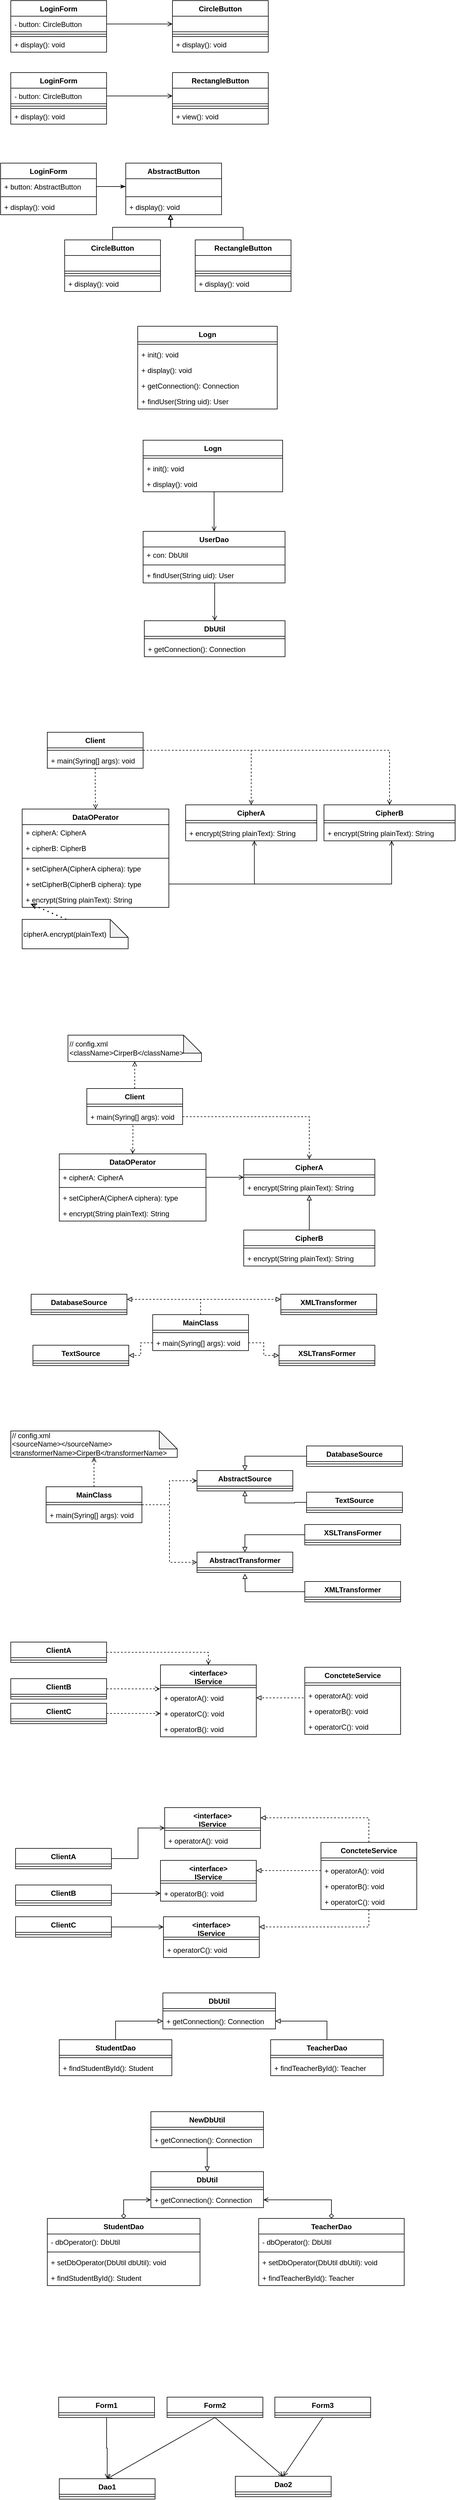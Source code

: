 <mxfile version="15.2.9" type="device"><diagram id="C5RBs43oDa-KdzZeNtuy" name="Page-1"><mxGraphModel dx="1292" dy="698" grid="0" gridSize="10" guides="1" tooltips="1" connect="1" arrows="1" fold="1" page="1" pageScale="1" pageWidth="827" pageHeight="1169" math="0" shadow="0"><root><mxCell id="WIyWlLk6GJQsqaUBKTNV-0"/><mxCell id="WIyWlLk6GJQsqaUBKTNV-1" parent="WIyWlLk6GJQsqaUBKTNV-0"/><mxCell id="GxZf_C57JAQqnUSvwVsJ-0" value="LoginForm" style="swimlane;fontStyle=1;align=center;verticalAlign=top;childLayout=stackLayout;horizontal=1;startSize=26;horizontalStack=0;resizeParent=1;resizeParentMax=0;resizeLast=0;collapsible=1;marginBottom=0;" parent="WIyWlLk6GJQsqaUBKTNV-1" vertex="1"><mxGeometry x="70" y="20" width="160" height="86" as="geometry"/></mxCell><mxCell id="GxZf_C57JAQqnUSvwVsJ-1" value="- button: CircleButton" style="text;fillColor=none;align=left;verticalAlign=top;spacingLeft=4;spacingRight=4;overflow=hidden;rotatable=0;points=[[0,0.5],[1,0.5]];portConstraint=eastwest;strokeColor=#000000;" parent="GxZf_C57JAQqnUSvwVsJ-0" vertex="1"><mxGeometry y="26" width="160" height="26" as="geometry"/></mxCell><mxCell id="GxZf_C57JAQqnUSvwVsJ-2" value="" style="line;strokeWidth=1;fillColor=none;align=left;verticalAlign=middle;spacingTop=-1;spacingLeft=3;spacingRight=3;rotatable=0;labelPosition=right;points=[];portConstraint=eastwest;" parent="GxZf_C57JAQqnUSvwVsJ-0" vertex="1"><mxGeometry y="52" width="160" height="8" as="geometry"/></mxCell><mxCell id="GxZf_C57JAQqnUSvwVsJ-3" value="+ display(): void" style="text;fillColor=none;align=left;verticalAlign=top;spacingLeft=4;spacingRight=4;overflow=hidden;rotatable=0;points=[[0,0.5],[1,0.5]];portConstraint=eastwest;strokeColor=#000000;" parent="GxZf_C57JAQqnUSvwVsJ-0" vertex="1"><mxGeometry y="60" width="160" height="26" as="geometry"/></mxCell><mxCell id="GxZf_C57JAQqnUSvwVsJ-4" value="LoginForm" style="swimlane;fontStyle=1;align=center;verticalAlign=top;childLayout=stackLayout;horizontal=1;startSize=26;horizontalStack=0;resizeParent=1;resizeParentMax=0;resizeLast=0;collapsible=1;marginBottom=0;" parent="WIyWlLk6GJQsqaUBKTNV-1" vertex="1"><mxGeometry x="70" y="140" width="160" height="86" as="geometry"/></mxCell><mxCell id="GxZf_C57JAQqnUSvwVsJ-5" value="- button: CircleButton" style="text;fillColor=none;align=left;verticalAlign=top;spacingLeft=4;spacingRight=4;overflow=hidden;rotatable=0;points=[[0,0.5],[1,0.5]];portConstraint=eastwest;strokeColor=#000000;" parent="GxZf_C57JAQqnUSvwVsJ-4" vertex="1"><mxGeometry y="26" width="160" height="26" as="geometry"/></mxCell><mxCell id="GxZf_C57JAQqnUSvwVsJ-6" value="" style="line;strokeWidth=1;fillColor=none;align=left;verticalAlign=middle;spacingTop=-1;spacingLeft=3;spacingRight=3;rotatable=0;labelPosition=right;points=[];portConstraint=eastwest;" parent="GxZf_C57JAQqnUSvwVsJ-4" vertex="1"><mxGeometry y="52" width="160" height="8" as="geometry"/></mxCell><mxCell id="GxZf_C57JAQqnUSvwVsJ-7" value="+ display(): void" style="text;fillColor=none;align=left;verticalAlign=top;spacingLeft=4;spacingRight=4;overflow=hidden;rotatable=0;points=[[0,0.5],[1,0.5]];portConstraint=eastwest;strokeColor=#000000;" parent="GxZf_C57JAQqnUSvwVsJ-4" vertex="1"><mxGeometry y="60" width="160" height="26" as="geometry"/></mxCell><mxCell id="GxZf_C57JAQqnUSvwVsJ-16" value="CircleButton" style="swimlane;fontStyle=1;align=center;verticalAlign=top;childLayout=stackLayout;horizontal=1;startSize=26;horizontalStack=0;resizeParent=1;resizeParentMax=0;resizeLast=0;collapsible=1;marginBottom=0;" parent="WIyWlLk6GJQsqaUBKTNV-1" vertex="1"><mxGeometry x="340" y="20" width="160" height="86" as="geometry"/></mxCell><mxCell id="GxZf_C57JAQqnUSvwVsJ-17" value=" " style="text;fillColor=none;align=left;verticalAlign=top;spacingLeft=4;spacingRight=4;overflow=hidden;rotatable=0;points=[[0,0.5],[1,0.5]];portConstraint=eastwest;strokeColor=#000000;" parent="GxZf_C57JAQqnUSvwVsJ-16" vertex="1"><mxGeometry y="26" width="160" height="26" as="geometry"/></mxCell><mxCell id="GxZf_C57JAQqnUSvwVsJ-18" value="" style="line;strokeWidth=1;fillColor=none;align=left;verticalAlign=middle;spacingTop=-1;spacingLeft=3;spacingRight=3;rotatable=0;labelPosition=right;points=[];portConstraint=eastwest;" parent="GxZf_C57JAQqnUSvwVsJ-16" vertex="1"><mxGeometry y="52" width="160" height="8" as="geometry"/></mxCell><mxCell id="GxZf_C57JAQqnUSvwVsJ-19" value="+ display(): void" style="text;fillColor=none;align=left;verticalAlign=top;spacingLeft=4;spacingRight=4;overflow=hidden;rotatable=0;points=[[0,0.5],[1,0.5]];portConstraint=eastwest;strokeColor=#000000;" parent="GxZf_C57JAQqnUSvwVsJ-16" vertex="1"><mxGeometry y="60" width="160" height="26" as="geometry"/></mxCell><mxCell id="GxZf_C57JAQqnUSvwVsJ-20" value="RectangleButton" style="swimlane;fontStyle=1;align=center;verticalAlign=top;childLayout=stackLayout;horizontal=1;startSize=26;horizontalStack=0;resizeParent=1;resizeParentMax=0;resizeLast=0;collapsible=1;marginBottom=0;" parent="WIyWlLk6GJQsqaUBKTNV-1" vertex="1"><mxGeometry x="340" y="140" width="160" height="86" as="geometry"/></mxCell><mxCell id="GxZf_C57JAQqnUSvwVsJ-21" value=" " style="text;fillColor=none;align=left;verticalAlign=top;spacingLeft=4;spacingRight=4;overflow=hidden;rotatable=0;points=[[0,0.5],[1,0.5]];portConstraint=eastwest;strokeColor=#000000;" parent="GxZf_C57JAQqnUSvwVsJ-20" vertex="1"><mxGeometry y="26" width="160" height="26" as="geometry"/></mxCell><mxCell id="GxZf_C57JAQqnUSvwVsJ-22" value="" style="line;strokeWidth=1;fillColor=none;align=left;verticalAlign=middle;spacingTop=-1;spacingLeft=3;spacingRight=3;rotatable=0;labelPosition=right;points=[];portConstraint=eastwest;" parent="GxZf_C57JAQqnUSvwVsJ-20" vertex="1"><mxGeometry y="52" width="160" height="8" as="geometry"/></mxCell><mxCell id="GxZf_C57JAQqnUSvwVsJ-23" value="+ view(): void" style="text;fillColor=none;align=left;verticalAlign=top;spacingLeft=4;spacingRight=4;overflow=hidden;rotatable=0;points=[[0,0.5],[1,0.5]];portConstraint=eastwest;strokeColor=#000000;" parent="GxZf_C57JAQqnUSvwVsJ-20" vertex="1"><mxGeometry y="60" width="160" height="26" as="geometry"/></mxCell><mxCell id="GxZf_C57JAQqnUSvwVsJ-25" style="edgeStyle=orthogonalEdgeStyle;rounded=0;orthogonalLoop=1;jettySize=auto;html=1;exitX=1;exitY=0.5;exitDx=0;exitDy=0;entryX=0;entryY=0.5;entryDx=0;entryDy=0;endArrow=open;endFill=0;" parent="WIyWlLk6GJQsqaUBKTNV-1" source="GxZf_C57JAQqnUSvwVsJ-1" target="GxZf_C57JAQqnUSvwVsJ-17" edge="1"><mxGeometry relative="1" as="geometry"/></mxCell><mxCell id="GxZf_C57JAQqnUSvwVsJ-26" style="edgeStyle=orthogonalEdgeStyle;rounded=0;orthogonalLoop=1;jettySize=auto;html=1;exitX=1;exitY=0.5;exitDx=0;exitDy=0;endArrow=open;endFill=0;" parent="WIyWlLk6GJQsqaUBKTNV-1" source="GxZf_C57JAQqnUSvwVsJ-5" target="GxZf_C57JAQqnUSvwVsJ-21" edge="1"><mxGeometry relative="1" as="geometry"/></mxCell><mxCell id="WBuAaHu_Z2wjaEFMO6eS-0" value="LoginForm&#10;" style="swimlane;fontStyle=1;align=center;verticalAlign=top;childLayout=stackLayout;horizontal=1;startSize=26;horizontalStack=0;resizeParent=1;resizeParentMax=0;resizeLast=0;collapsible=1;marginBottom=0;" parent="WIyWlLk6GJQsqaUBKTNV-1" vertex="1"><mxGeometry x="53" y="291" width="160" height="86" as="geometry"/></mxCell><mxCell id="WBuAaHu_Z2wjaEFMO6eS-1" value="+ button: AbstractButton" style="text;strokeColor=none;fillColor=none;align=left;verticalAlign=top;spacingLeft=4;spacingRight=4;overflow=hidden;rotatable=0;points=[[0,0.5],[1,0.5]];portConstraint=eastwest;" parent="WBuAaHu_Z2wjaEFMO6eS-0" vertex="1"><mxGeometry y="26" width="160" height="26" as="geometry"/></mxCell><mxCell id="WBuAaHu_Z2wjaEFMO6eS-2" value="" style="line;strokeWidth=1;fillColor=none;align=left;verticalAlign=middle;spacingTop=-1;spacingLeft=3;spacingRight=3;rotatable=0;labelPosition=right;points=[];portConstraint=eastwest;" parent="WBuAaHu_Z2wjaEFMO6eS-0" vertex="1"><mxGeometry y="52" width="160" height="8" as="geometry"/></mxCell><mxCell id="WBuAaHu_Z2wjaEFMO6eS-3" value="+ display(): void" style="text;strokeColor=none;fillColor=none;align=left;verticalAlign=top;spacingLeft=4;spacingRight=4;overflow=hidden;rotatable=0;points=[[0,0.5],[1,0.5]];portConstraint=eastwest;" parent="WBuAaHu_Z2wjaEFMO6eS-0" vertex="1"><mxGeometry y="60" width="160" height="26" as="geometry"/></mxCell><mxCell id="WBuAaHu_Z2wjaEFMO6eS-4" value="AbstractButton" style="swimlane;fontStyle=1;align=center;verticalAlign=top;childLayout=stackLayout;horizontal=1;startSize=26;horizontalStack=0;resizeParent=1;resizeParentMax=0;resizeLast=0;collapsible=1;marginBottom=0;" parent="WIyWlLk6GJQsqaUBKTNV-1" vertex="1"><mxGeometry x="262" y="291" width="160" height="86" as="geometry"/></mxCell><mxCell id="WBuAaHu_Z2wjaEFMO6eS-5" value=" " style="text;strokeColor=none;fillColor=none;align=left;verticalAlign=top;spacingLeft=4;spacingRight=4;overflow=hidden;rotatable=0;points=[[0,0.5],[1,0.5]];portConstraint=eastwest;" parent="WBuAaHu_Z2wjaEFMO6eS-4" vertex="1"><mxGeometry y="26" width="160" height="26" as="geometry"/></mxCell><mxCell id="WBuAaHu_Z2wjaEFMO6eS-6" value="" style="line;strokeWidth=1;fillColor=none;align=left;verticalAlign=middle;spacingTop=-1;spacingLeft=3;spacingRight=3;rotatable=0;labelPosition=right;points=[];portConstraint=eastwest;" parent="WBuAaHu_Z2wjaEFMO6eS-4" vertex="1"><mxGeometry y="52" width="160" height="8" as="geometry"/></mxCell><mxCell id="WBuAaHu_Z2wjaEFMO6eS-7" value="+ display(): void" style="text;strokeColor=none;fillColor=none;align=left;verticalAlign=top;spacingLeft=4;spacingRight=4;overflow=hidden;rotatable=0;points=[[0,0.5],[1,0.5]];portConstraint=eastwest;" parent="WBuAaHu_Z2wjaEFMO6eS-4" vertex="1"><mxGeometry y="60" width="160" height="26" as="geometry"/></mxCell><mxCell id="WBuAaHu_Z2wjaEFMO6eS-16" style="edgeStyle=orthogonalEdgeStyle;rounded=0;orthogonalLoop=1;jettySize=auto;html=1;exitX=0.5;exitY=0;exitDx=0;exitDy=0;entryX=0.47;entryY=1;entryDx=0;entryDy=0;entryPerimeter=0;endArrow=block;endFill=0;" parent="WIyWlLk6GJQsqaUBKTNV-1" source="WBuAaHu_Z2wjaEFMO6eS-8" target="WBuAaHu_Z2wjaEFMO6eS-7" edge="1"><mxGeometry relative="1" as="geometry"/></mxCell><mxCell id="WBuAaHu_Z2wjaEFMO6eS-8" value="CircleButton" style="swimlane;fontStyle=1;align=center;verticalAlign=top;childLayout=stackLayout;horizontal=1;startSize=26;horizontalStack=0;resizeParent=1;resizeParentMax=0;resizeLast=0;collapsible=1;marginBottom=0;" parent="WIyWlLk6GJQsqaUBKTNV-1" vertex="1"><mxGeometry x="160" y="419" width="160" height="86" as="geometry"/></mxCell><mxCell id="WBuAaHu_Z2wjaEFMO6eS-9" value=" " style="text;fillColor=none;align=left;verticalAlign=top;spacingLeft=4;spacingRight=4;overflow=hidden;rotatable=0;points=[[0,0.5],[1,0.5]];portConstraint=eastwest;strokeColor=#000000;" parent="WBuAaHu_Z2wjaEFMO6eS-8" vertex="1"><mxGeometry y="26" width="160" height="26" as="geometry"/></mxCell><mxCell id="WBuAaHu_Z2wjaEFMO6eS-10" value="" style="line;strokeWidth=1;fillColor=none;align=left;verticalAlign=middle;spacingTop=-1;spacingLeft=3;spacingRight=3;rotatable=0;labelPosition=right;points=[];portConstraint=eastwest;" parent="WBuAaHu_Z2wjaEFMO6eS-8" vertex="1"><mxGeometry y="52" width="160" height="8" as="geometry"/></mxCell><mxCell id="WBuAaHu_Z2wjaEFMO6eS-11" value="+ display(): void" style="text;fillColor=none;align=left;verticalAlign=top;spacingLeft=4;spacingRight=4;overflow=hidden;rotatable=0;points=[[0,0.5],[1,0.5]];portConstraint=eastwest;strokeColor=#000000;" parent="WBuAaHu_Z2wjaEFMO6eS-8" vertex="1"><mxGeometry y="60" width="160" height="26" as="geometry"/></mxCell><mxCell id="S99AhO9Smrgh_oLfAJdx-0" style="edgeStyle=orthogonalEdgeStyle;rounded=0;orthogonalLoop=1;jettySize=auto;html=1;exitX=0.5;exitY=0;exitDx=0;exitDy=0;endArrow=block;endFill=0;" parent="WIyWlLk6GJQsqaUBKTNV-1" source="WBuAaHu_Z2wjaEFMO6eS-12" edge="1"><mxGeometry relative="1" as="geometry"><mxPoint x="336.4" y="376.2" as="targetPoint"/></mxGeometry></mxCell><mxCell id="WBuAaHu_Z2wjaEFMO6eS-12" value="RectangleButton" style="swimlane;fontStyle=1;align=center;verticalAlign=top;childLayout=stackLayout;horizontal=1;startSize=26;horizontalStack=0;resizeParent=1;resizeParentMax=0;resizeLast=0;collapsible=1;marginBottom=0;" parent="WIyWlLk6GJQsqaUBKTNV-1" vertex="1"><mxGeometry x="378" y="419" width="160" height="86" as="geometry"/></mxCell><mxCell id="WBuAaHu_Z2wjaEFMO6eS-13" value=" " style="text;fillColor=none;align=left;verticalAlign=top;spacingLeft=4;spacingRight=4;overflow=hidden;rotatable=0;points=[[0,0.5],[1,0.5]];portConstraint=eastwest;strokeColor=#000000;" parent="WBuAaHu_Z2wjaEFMO6eS-12" vertex="1"><mxGeometry y="26" width="160" height="26" as="geometry"/></mxCell><mxCell id="WBuAaHu_Z2wjaEFMO6eS-14" value="" style="line;strokeWidth=1;fillColor=none;align=left;verticalAlign=middle;spacingTop=-1;spacingLeft=3;spacingRight=3;rotatable=0;labelPosition=right;points=[];portConstraint=eastwest;" parent="WBuAaHu_Z2wjaEFMO6eS-12" vertex="1"><mxGeometry y="52" width="160" height="8" as="geometry"/></mxCell><mxCell id="WBuAaHu_Z2wjaEFMO6eS-15" value="+ display(): void" style="text;fillColor=none;align=left;verticalAlign=top;spacingLeft=4;spacingRight=4;overflow=hidden;rotatable=0;points=[[0,0.5],[1,0.5]];portConstraint=eastwest;strokeColor=#000000;" parent="WBuAaHu_Z2wjaEFMO6eS-12" vertex="1"><mxGeometry y="60" width="160" height="26" as="geometry"/></mxCell><mxCell id="S99AhO9Smrgh_oLfAJdx-1" style="edgeStyle=orthogonalEdgeStyle;rounded=0;orthogonalLoop=1;jettySize=auto;html=1;exitX=1;exitY=0.5;exitDx=0;exitDy=0;endArrow=classicThin;endFill=1;" parent="WIyWlLk6GJQsqaUBKTNV-1" source="WBuAaHu_Z2wjaEFMO6eS-1" target="WBuAaHu_Z2wjaEFMO6eS-5" edge="1"><mxGeometry relative="1" as="geometry"/></mxCell><mxCell id="EZIJHFAVvNxXUpxx6WS4-0" value="Logn" style="swimlane;fontStyle=1;align=center;verticalAlign=top;childLayout=stackLayout;horizontal=1;startSize=26;horizontalStack=0;resizeParent=1;resizeParentMax=0;resizeLast=0;collapsible=1;marginBottom=0;" vertex="1" parent="WIyWlLk6GJQsqaUBKTNV-1"><mxGeometry x="282" y="563" width="233" height="138" as="geometry"/></mxCell><mxCell id="EZIJHFAVvNxXUpxx6WS4-2" value="" style="line;strokeWidth=1;fillColor=none;align=left;verticalAlign=middle;spacingTop=-1;spacingLeft=3;spacingRight=3;rotatable=0;labelPosition=right;points=[];portConstraint=eastwest;" vertex="1" parent="EZIJHFAVvNxXUpxx6WS4-0"><mxGeometry y="26" width="233" height="8" as="geometry"/></mxCell><mxCell id="EZIJHFAVvNxXUpxx6WS4-3" value="+ init(): void" style="text;strokeColor=none;fillColor=none;align=left;verticalAlign=top;spacingLeft=4;spacingRight=4;overflow=hidden;rotatable=0;points=[[0,0.5],[1,0.5]];portConstraint=eastwest;" vertex="1" parent="EZIJHFAVvNxXUpxx6WS4-0"><mxGeometry y="34" width="233" height="26" as="geometry"/></mxCell><mxCell id="EZIJHFAVvNxXUpxx6WS4-4" value="+ display(): void" style="text;strokeColor=none;fillColor=none;align=left;verticalAlign=top;spacingLeft=4;spacingRight=4;overflow=hidden;rotatable=0;points=[[0,0.5],[1,0.5]];portConstraint=eastwest;" vertex="1" parent="EZIJHFAVvNxXUpxx6WS4-0"><mxGeometry y="60" width="233" height="26" as="geometry"/></mxCell><mxCell id="EZIJHFAVvNxXUpxx6WS4-5" value="+ getConnection(): Connection" style="text;strokeColor=none;fillColor=none;align=left;verticalAlign=top;spacingLeft=4;spacingRight=4;overflow=hidden;rotatable=0;points=[[0,0.5],[1,0.5]];portConstraint=eastwest;" vertex="1" parent="EZIJHFAVvNxXUpxx6WS4-0"><mxGeometry y="86" width="233" height="26" as="geometry"/></mxCell><mxCell id="EZIJHFAVvNxXUpxx6WS4-6" value="+ findUser(String uid): User" style="text;strokeColor=none;fillColor=none;align=left;verticalAlign=top;spacingLeft=4;spacingRight=4;overflow=hidden;rotatable=0;points=[[0,0.5],[1,0.5]];portConstraint=eastwest;" vertex="1" parent="EZIJHFAVvNxXUpxx6WS4-0"><mxGeometry y="112" width="233" height="26" as="geometry"/></mxCell><mxCell id="EZIJHFAVvNxXUpxx6WS4-38" value="" style="edgeStyle=orthogonalEdgeStyle;rounded=0;orthogonalLoop=1;jettySize=auto;html=1;endArrow=open;endFill=0;entryX=0.5;entryY=0;entryDx=0;entryDy=0;" edge="1" parent="WIyWlLk6GJQsqaUBKTNV-1" source="EZIJHFAVvNxXUpxx6WS4-39" target="EZIJHFAVvNxXUpxx6WS4-44"><mxGeometry relative="1" as="geometry"><Array as="points"><mxPoint x="410" y="872"/></Array></mxGeometry></mxCell><mxCell id="EZIJHFAVvNxXUpxx6WS4-39" value="Logn" style="swimlane;fontStyle=1;align=center;verticalAlign=top;childLayout=stackLayout;horizontal=1;startSize=26;horizontalStack=0;resizeParent=1;resizeParentMax=0;resizeLast=0;collapsible=1;marginBottom=0;" vertex="1" parent="WIyWlLk6GJQsqaUBKTNV-1"><mxGeometry x="291" y="753" width="233" height="86" as="geometry"/></mxCell><mxCell id="EZIJHFAVvNxXUpxx6WS4-40" value="" style="line;strokeWidth=1;fillColor=none;align=left;verticalAlign=middle;spacingTop=-1;spacingLeft=3;spacingRight=3;rotatable=0;labelPosition=right;points=[];portConstraint=eastwest;" vertex="1" parent="EZIJHFAVvNxXUpxx6WS4-39"><mxGeometry y="26" width="233" height="8" as="geometry"/></mxCell><mxCell id="EZIJHFAVvNxXUpxx6WS4-41" value="+ init(): void" style="text;strokeColor=none;fillColor=none;align=left;verticalAlign=top;spacingLeft=4;spacingRight=4;overflow=hidden;rotatable=0;points=[[0,0.5],[1,0.5]];portConstraint=eastwest;" vertex="1" parent="EZIJHFAVvNxXUpxx6WS4-39"><mxGeometry y="34" width="233" height="26" as="geometry"/></mxCell><mxCell id="EZIJHFAVvNxXUpxx6WS4-42" value="+ display(): void" style="text;strokeColor=none;fillColor=none;align=left;verticalAlign=top;spacingLeft=4;spacingRight=4;overflow=hidden;rotatable=0;points=[[0,0.5],[1,0.5]];portConstraint=eastwest;" vertex="1" parent="EZIJHFAVvNxXUpxx6WS4-39"><mxGeometry y="60" width="233" height="26" as="geometry"/></mxCell><mxCell id="EZIJHFAVvNxXUpxx6WS4-43" value="" style="edgeStyle=orthogonalEdgeStyle;rounded=0;orthogonalLoop=1;jettySize=auto;html=1;endArrow=open;endFill=0;entryX=0.5;entryY=0;entryDx=0;entryDy=0;" edge="1" parent="WIyWlLk6GJQsqaUBKTNV-1" source="EZIJHFAVvNxXUpxx6WS4-44" target="EZIJHFAVvNxXUpxx6WS4-48"><mxGeometry relative="1" as="geometry"><mxPoint x="410" y="1062" as="targetPoint"/><Array as="points"><mxPoint x="411" y="1023"/></Array></mxGeometry></mxCell><mxCell id="EZIJHFAVvNxXUpxx6WS4-44" value="UserDao" style="swimlane;fontStyle=1;align=center;verticalAlign=top;childLayout=stackLayout;horizontal=1;startSize=26;horizontalStack=0;resizeParent=1;resizeParentMax=0;resizeLast=0;collapsible=1;marginBottom=0;" vertex="1" parent="WIyWlLk6GJQsqaUBKTNV-1"><mxGeometry x="291" y="905" width="237" height="86" as="geometry"/></mxCell><mxCell id="EZIJHFAVvNxXUpxx6WS4-45" value="+ con: DbUtil" style="text;strokeColor=none;fillColor=none;align=left;verticalAlign=top;spacingLeft=4;spacingRight=4;overflow=hidden;rotatable=0;points=[[0,0.5],[1,0.5]];portConstraint=eastwest;" vertex="1" parent="EZIJHFAVvNxXUpxx6WS4-44"><mxGeometry y="26" width="237" height="26" as="geometry"/></mxCell><mxCell id="EZIJHFAVvNxXUpxx6WS4-46" value="" style="line;strokeWidth=1;fillColor=none;align=left;verticalAlign=middle;spacingTop=-1;spacingLeft=3;spacingRight=3;rotatable=0;labelPosition=right;points=[];portConstraint=eastwest;" vertex="1" parent="EZIJHFAVvNxXUpxx6WS4-44"><mxGeometry y="52" width="237" height="8" as="geometry"/></mxCell><mxCell id="EZIJHFAVvNxXUpxx6WS4-47" value="+ findUser(String uid): User" style="text;strokeColor=none;fillColor=none;align=left;verticalAlign=top;spacingLeft=4;spacingRight=4;overflow=hidden;rotatable=0;points=[[0,0.5],[1,0.5]];portConstraint=eastwest;" vertex="1" parent="EZIJHFAVvNxXUpxx6WS4-44"><mxGeometry y="60" width="237" height="26" as="geometry"/></mxCell><mxCell id="EZIJHFAVvNxXUpxx6WS4-48" value="DbUtil" style="swimlane;fontStyle=1;align=center;verticalAlign=top;childLayout=stackLayout;horizontal=1;startSize=26;horizontalStack=0;resizeParent=1;resizeParentMax=0;resizeLast=0;collapsible=1;marginBottom=0;" vertex="1" parent="WIyWlLk6GJQsqaUBKTNV-1"><mxGeometry x="293" y="1054" width="235" height="60" as="geometry"/></mxCell><mxCell id="EZIJHFAVvNxXUpxx6WS4-49" value="" style="line;strokeWidth=1;fillColor=none;align=left;verticalAlign=middle;spacingTop=-1;spacingLeft=3;spacingRight=3;rotatable=0;labelPosition=right;points=[];portConstraint=eastwest;" vertex="1" parent="EZIJHFAVvNxXUpxx6WS4-48"><mxGeometry y="26" width="235" height="8" as="geometry"/></mxCell><mxCell id="EZIJHFAVvNxXUpxx6WS4-50" value="+ getConnection(): Connection" style="text;strokeColor=none;fillColor=none;align=left;verticalAlign=top;spacingLeft=4;spacingRight=4;overflow=hidden;rotatable=0;points=[[0,0.5],[1,0.5]];portConstraint=eastwest;" vertex="1" parent="EZIJHFAVvNxXUpxx6WS4-48"><mxGeometry y="34" width="235" height="26" as="geometry"/></mxCell><mxCell id="EZIJHFAVvNxXUpxx6WS4-69" value="" style="edgeStyle=orthogonalEdgeStyle;rounded=0;orthogonalLoop=1;jettySize=auto;html=1;endArrow=open;endFill=0;dashed=1;" edge="1" parent="WIyWlLk6GJQsqaUBKTNV-1" source="EZIJHFAVvNxXUpxx6WS4-51" target="EZIJHFAVvNxXUpxx6WS4-55"><mxGeometry relative="1" as="geometry"/></mxCell><mxCell id="EZIJHFAVvNxXUpxx6WS4-70" style="edgeStyle=orthogonalEdgeStyle;rounded=0;orthogonalLoop=1;jettySize=auto;html=1;exitX=1;exitY=0.5;exitDx=0;exitDy=0;entryX=0.5;entryY=0;entryDx=0;entryDy=0;dashed=1;endArrow=open;endFill=0;" edge="1" parent="WIyWlLk6GJQsqaUBKTNV-1" source="EZIJHFAVvNxXUpxx6WS4-51" target="EZIJHFAVvNxXUpxx6WS4-62"><mxGeometry relative="1" as="geometry"/></mxCell><mxCell id="EZIJHFAVvNxXUpxx6WS4-71" style="edgeStyle=orthogonalEdgeStyle;rounded=0;orthogonalLoop=1;jettySize=auto;html=1;entryX=0.5;entryY=0;entryDx=0;entryDy=0;dashed=1;endArrow=open;endFill=0;" edge="1" parent="WIyWlLk6GJQsqaUBKTNV-1" source="EZIJHFAVvNxXUpxx6WS4-51" target="EZIJHFAVvNxXUpxx6WS4-66"><mxGeometry relative="1" as="geometry"/></mxCell><mxCell id="EZIJHFAVvNxXUpxx6WS4-51" value="Client&#10;" style="swimlane;fontStyle=1;align=center;verticalAlign=top;childLayout=stackLayout;horizontal=1;startSize=26;horizontalStack=0;resizeParent=1;resizeParentMax=0;resizeLast=0;collapsible=1;marginBottom=0;" vertex="1" parent="WIyWlLk6GJQsqaUBKTNV-1"><mxGeometry x="131" y="1240" width="160" height="60" as="geometry"/></mxCell><mxCell id="EZIJHFAVvNxXUpxx6WS4-53" value="" style="line;strokeWidth=1;fillColor=none;align=left;verticalAlign=middle;spacingTop=-1;spacingLeft=3;spacingRight=3;rotatable=0;labelPosition=right;points=[];portConstraint=eastwest;" vertex="1" parent="EZIJHFAVvNxXUpxx6WS4-51"><mxGeometry y="26" width="160" height="8" as="geometry"/></mxCell><mxCell id="EZIJHFAVvNxXUpxx6WS4-54" value="+ main(Syring[] args): void" style="text;strokeColor=none;fillColor=none;align=left;verticalAlign=top;spacingLeft=4;spacingRight=4;overflow=hidden;rotatable=0;points=[[0,0.5],[1,0.5]];portConstraint=eastwest;" vertex="1" parent="EZIJHFAVvNxXUpxx6WS4-51"><mxGeometry y="34" width="160" height="26" as="geometry"/></mxCell><mxCell id="EZIJHFAVvNxXUpxx6WS4-55" value="DataOPerator" style="swimlane;fontStyle=1;align=center;verticalAlign=top;childLayout=stackLayout;horizontal=1;startSize=26;horizontalStack=0;resizeParent=1;resizeParentMax=0;resizeLast=0;collapsible=1;marginBottom=0;" vertex="1" parent="WIyWlLk6GJQsqaUBKTNV-1"><mxGeometry x="89" y="1368" width="245" height="164" as="geometry"/></mxCell><mxCell id="EZIJHFAVvNxXUpxx6WS4-56" value="+ cipherA: CipherA" style="text;strokeColor=none;fillColor=none;align=left;verticalAlign=top;spacingLeft=4;spacingRight=4;overflow=hidden;rotatable=0;points=[[0,0.5],[1,0.5]];portConstraint=eastwest;" vertex="1" parent="EZIJHFAVvNxXUpxx6WS4-55"><mxGeometry y="26" width="245" height="26" as="geometry"/></mxCell><mxCell id="EZIJHFAVvNxXUpxx6WS4-59" value="+ cipherB: CipherB" style="text;strokeColor=none;fillColor=none;align=left;verticalAlign=top;spacingLeft=4;spacingRight=4;overflow=hidden;rotatable=0;points=[[0,0.5],[1,0.5]];portConstraint=eastwest;" vertex="1" parent="EZIJHFAVvNxXUpxx6WS4-55"><mxGeometry y="52" width="245" height="26" as="geometry"/></mxCell><mxCell id="EZIJHFAVvNxXUpxx6WS4-57" value="" style="line;strokeWidth=1;fillColor=none;align=left;verticalAlign=middle;spacingTop=-1;spacingLeft=3;spacingRight=3;rotatable=0;labelPosition=right;points=[];portConstraint=eastwest;" vertex="1" parent="EZIJHFAVvNxXUpxx6WS4-55"><mxGeometry y="78" width="245" height="8" as="geometry"/></mxCell><mxCell id="EZIJHFAVvNxXUpxx6WS4-58" value="+ setCipherA(CipherA ciphera): type" style="text;strokeColor=none;fillColor=none;align=left;verticalAlign=top;spacingLeft=4;spacingRight=4;overflow=hidden;rotatable=0;points=[[0,0.5],[1,0.5]];portConstraint=eastwest;" vertex="1" parent="EZIJHFAVvNxXUpxx6WS4-55"><mxGeometry y="86" width="245" height="26" as="geometry"/></mxCell><mxCell id="EZIJHFAVvNxXUpxx6WS4-60" value="+ setCipherB(CipherB ciphera): type" style="text;strokeColor=none;fillColor=none;align=left;verticalAlign=top;spacingLeft=4;spacingRight=4;overflow=hidden;rotatable=0;points=[[0,0.5],[1,0.5]];portConstraint=eastwest;" vertex="1" parent="EZIJHFAVvNxXUpxx6WS4-55"><mxGeometry y="112" width="245" height="26" as="geometry"/></mxCell><mxCell id="EZIJHFAVvNxXUpxx6WS4-61" value="+ encrypt(String plainText): String" style="text;strokeColor=none;fillColor=none;align=left;verticalAlign=top;spacingLeft=4;spacingRight=4;overflow=hidden;rotatable=0;points=[[0,0.5],[1,0.5]];portConstraint=eastwest;" vertex="1" parent="EZIJHFAVvNxXUpxx6WS4-55"><mxGeometry y="138" width="245" height="26" as="geometry"/></mxCell><mxCell id="EZIJHFAVvNxXUpxx6WS4-62" value="CipherA" style="swimlane;fontStyle=1;align=center;verticalAlign=top;childLayout=stackLayout;horizontal=1;startSize=26;horizontalStack=0;resizeParent=1;resizeParentMax=0;resizeLast=0;collapsible=1;marginBottom=0;" vertex="1" parent="WIyWlLk6GJQsqaUBKTNV-1"><mxGeometry x="362" y="1361" width="219" height="60" as="geometry"/></mxCell><mxCell id="EZIJHFAVvNxXUpxx6WS4-64" value="" style="line;strokeWidth=1;fillColor=none;align=left;verticalAlign=middle;spacingTop=-1;spacingLeft=3;spacingRight=3;rotatable=0;labelPosition=right;points=[];portConstraint=eastwest;" vertex="1" parent="EZIJHFAVvNxXUpxx6WS4-62"><mxGeometry y="26" width="219" height="8" as="geometry"/></mxCell><mxCell id="EZIJHFAVvNxXUpxx6WS4-65" value="+ encrypt(String plainText): String" style="text;strokeColor=none;fillColor=none;align=left;verticalAlign=top;spacingLeft=4;spacingRight=4;overflow=hidden;rotatable=0;points=[[0,0.5],[1,0.5]];portConstraint=eastwest;" vertex="1" parent="EZIJHFAVvNxXUpxx6WS4-62"><mxGeometry y="34" width="219" height="26" as="geometry"/></mxCell><mxCell id="EZIJHFAVvNxXUpxx6WS4-66" value="CipherB" style="swimlane;fontStyle=1;align=center;verticalAlign=top;childLayout=stackLayout;horizontal=1;startSize=26;horizontalStack=0;resizeParent=1;resizeParentMax=0;resizeLast=0;collapsible=1;marginBottom=0;" vertex="1" parent="WIyWlLk6GJQsqaUBKTNV-1"><mxGeometry x="593" y="1361" width="219" height="60" as="geometry"/></mxCell><mxCell id="EZIJHFAVvNxXUpxx6WS4-67" value="" style="line;strokeWidth=1;fillColor=none;align=left;verticalAlign=middle;spacingTop=-1;spacingLeft=3;spacingRight=3;rotatable=0;labelPosition=right;points=[];portConstraint=eastwest;" vertex="1" parent="EZIJHFAVvNxXUpxx6WS4-66"><mxGeometry y="26" width="219" height="8" as="geometry"/></mxCell><mxCell id="EZIJHFAVvNxXUpxx6WS4-68" value="+ encrypt(String plainText): String" style="text;strokeColor=none;fillColor=none;align=left;verticalAlign=top;spacingLeft=4;spacingRight=4;overflow=hidden;rotatable=0;points=[[0,0.5],[1,0.5]];portConstraint=eastwest;" vertex="1" parent="EZIJHFAVvNxXUpxx6WS4-66"><mxGeometry y="34" width="219" height="26" as="geometry"/></mxCell><mxCell id="EZIJHFAVvNxXUpxx6WS4-72" style="edgeStyle=orthogonalEdgeStyle;rounded=0;orthogonalLoop=1;jettySize=auto;html=1;exitX=1;exitY=0.5;exitDx=0;exitDy=0;entryX=0.524;entryY=0.992;entryDx=0;entryDy=0;entryPerimeter=0;endArrow=open;endFill=0;" edge="1" parent="WIyWlLk6GJQsqaUBKTNV-1" source="EZIJHFAVvNxXUpxx6WS4-60" target="EZIJHFAVvNxXUpxx6WS4-65"><mxGeometry relative="1" as="geometry"/></mxCell><mxCell id="EZIJHFAVvNxXUpxx6WS4-73" style="edgeStyle=orthogonalEdgeStyle;rounded=0;orthogonalLoop=1;jettySize=auto;html=1;exitX=1;exitY=0.5;exitDx=0;exitDy=0;entryX=0.516;entryY=0.992;entryDx=0;entryDy=0;entryPerimeter=0;endArrow=open;endFill=0;" edge="1" parent="WIyWlLk6GJQsqaUBKTNV-1" source="EZIJHFAVvNxXUpxx6WS4-60" target="EZIJHFAVvNxXUpxx6WS4-68"><mxGeometry relative="1" as="geometry"/></mxCell><mxCell id="EZIJHFAVvNxXUpxx6WS4-77" value="cipherA.encrypt(plainText)" style="shape=note;whiteSpace=wrap;html=1;backgroundOutline=1;darkOpacity=0.05;align=left;" vertex="1" parent="WIyWlLk6GJQsqaUBKTNV-1"><mxGeometry x="89" y="1552" width="177" height="49" as="geometry"/></mxCell><mxCell id="EZIJHFAVvNxXUpxx6WS4-78" value="" style="endArrow=open;dashed=1;html=1;dashPattern=1 3;strokeWidth=2;exitX=0;exitY=0;exitDx=73.5;exitDy=0;exitPerimeter=0;endFill=0;" edge="1" parent="WIyWlLk6GJQsqaUBKTNV-1" source="EZIJHFAVvNxXUpxx6WS4-77"><mxGeometry width="50" height="50" relative="1" as="geometry"><mxPoint x="432" y="1678" as="sourcePoint"/><mxPoint x="103" y="1526" as="targetPoint"/></mxGeometry></mxCell><mxCell id="EZIJHFAVvNxXUpxx6WS4-83" style="edgeStyle=orthogonalEdgeStyle;rounded=0;orthogonalLoop=1;jettySize=auto;html=1;exitX=0.5;exitY=0;exitDx=0;exitDy=0;endArrow=open;endFill=0;dashed=1;" edge="1" parent="WIyWlLk6GJQsqaUBKTNV-1" source="EZIJHFAVvNxXUpxx6WS4-79" target="EZIJHFAVvNxXUpxx6WS4-82"><mxGeometry relative="1" as="geometry"/></mxCell><mxCell id="EZIJHFAVvNxXUpxx6WS4-79" value="Client&#10;" style="swimlane;fontStyle=1;align=center;verticalAlign=top;childLayout=stackLayout;horizontal=1;startSize=26;horizontalStack=0;resizeParent=1;resizeParentMax=0;resizeLast=0;collapsible=1;marginBottom=0;" vertex="1" parent="WIyWlLk6GJQsqaUBKTNV-1"><mxGeometry x="197" y="1834" width="160" height="60" as="geometry"/></mxCell><mxCell id="EZIJHFAVvNxXUpxx6WS4-80" value="" style="line;strokeWidth=1;fillColor=none;align=left;verticalAlign=middle;spacingTop=-1;spacingLeft=3;spacingRight=3;rotatable=0;labelPosition=right;points=[];portConstraint=eastwest;" vertex="1" parent="EZIJHFAVvNxXUpxx6WS4-79"><mxGeometry y="26" width="160" height="8" as="geometry"/></mxCell><mxCell id="EZIJHFAVvNxXUpxx6WS4-81" value="+ main(Syring[] args): void" style="text;strokeColor=none;fillColor=none;align=left;verticalAlign=top;spacingLeft=4;spacingRight=4;overflow=hidden;rotatable=0;points=[[0,0.5],[1,0.5]];portConstraint=eastwest;" vertex="1" parent="EZIJHFAVvNxXUpxx6WS4-79"><mxGeometry y="34" width="160" height="26" as="geometry"/></mxCell><mxCell id="EZIJHFAVvNxXUpxx6WS4-82" value="// config.xml&lt;br&gt;&amp;lt;className&amp;gt;CirperB&amp;lt;/className&amp;gt;" style="shape=note;whiteSpace=wrap;html=1;backgroundOutline=1;darkOpacity=0.05;align=left;" vertex="1" parent="WIyWlLk6GJQsqaUBKTNV-1"><mxGeometry x="165.5" y="1745" width="223" height="44" as="geometry"/></mxCell><mxCell id="EZIJHFAVvNxXUpxx6WS4-84" value="DataOPerator" style="swimlane;fontStyle=1;align=center;verticalAlign=top;childLayout=stackLayout;horizontal=1;startSize=26;horizontalStack=0;resizeParent=1;resizeParentMax=0;resizeLast=0;collapsible=1;marginBottom=0;" vertex="1" parent="WIyWlLk6GJQsqaUBKTNV-1"><mxGeometry x="151" y="1943" width="245" height="112" as="geometry"/></mxCell><mxCell id="EZIJHFAVvNxXUpxx6WS4-85" value="+ cipherA: CipherA" style="text;strokeColor=none;fillColor=none;align=left;verticalAlign=top;spacingLeft=4;spacingRight=4;overflow=hidden;rotatable=0;points=[[0,0.5],[1,0.5]];portConstraint=eastwest;" vertex="1" parent="EZIJHFAVvNxXUpxx6WS4-84"><mxGeometry y="26" width="245" height="26" as="geometry"/></mxCell><mxCell id="EZIJHFAVvNxXUpxx6WS4-87" value="" style="line;strokeWidth=1;fillColor=none;align=left;verticalAlign=middle;spacingTop=-1;spacingLeft=3;spacingRight=3;rotatable=0;labelPosition=right;points=[];portConstraint=eastwest;" vertex="1" parent="EZIJHFAVvNxXUpxx6WS4-84"><mxGeometry y="52" width="245" height="8" as="geometry"/></mxCell><mxCell id="EZIJHFAVvNxXUpxx6WS4-88" value="+ setCipherA(CipherA ciphera): type" style="text;strokeColor=none;fillColor=none;align=left;verticalAlign=top;spacingLeft=4;spacingRight=4;overflow=hidden;rotatable=0;points=[[0,0.5],[1,0.5]];portConstraint=eastwest;" vertex="1" parent="EZIJHFAVvNxXUpxx6WS4-84"><mxGeometry y="60" width="245" height="26" as="geometry"/></mxCell><mxCell id="EZIJHFAVvNxXUpxx6WS4-90" value="+ encrypt(String plainText): String" style="text;strokeColor=none;fillColor=none;align=left;verticalAlign=top;spacingLeft=4;spacingRight=4;overflow=hidden;rotatable=0;points=[[0,0.5],[1,0.5]];portConstraint=eastwest;" vertex="1" parent="EZIJHFAVvNxXUpxx6WS4-84"><mxGeometry y="86" width="245" height="26" as="geometry"/></mxCell><mxCell id="EZIJHFAVvNxXUpxx6WS4-91" value="CipherA" style="swimlane;fontStyle=1;align=center;verticalAlign=top;childLayout=stackLayout;horizontal=1;startSize=26;horizontalStack=0;resizeParent=1;resizeParentMax=0;resizeLast=0;collapsible=1;marginBottom=0;" vertex="1" parent="WIyWlLk6GJQsqaUBKTNV-1"><mxGeometry x="459" y="1952" width="219" height="60" as="geometry"/></mxCell><mxCell id="EZIJHFAVvNxXUpxx6WS4-92" value="" style="line;strokeWidth=1;fillColor=none;align=left;verticalAlign=middle;spacingTop=-1;spacingLeft=3;spacingRight=3;rotatable=0;labelPosition=right;points=[];portConstraint=eastwest;" vertex="1" parent="EZIJHFAVvNxXUpxx6WS4-91"><mxGeometry y="26" width="219" height="8" as="geometry"/></mxCell><mxCell id="EZIJHFAVvNxXUpxx6WS4-93" value="+ encrypt(String plainText): String" style="text;strokeColor=none;fillColor=none;align=left;verticalAlign=top;spacingLeft=4;spacingRight=4;overflow=hidden;rotatable=0;points=[[0,0.5],[1,0.5]];portConstraint=eastwest;" vertex="1" parent="EZIJHFAVvNxXUpxx6WS4-91"><mxGeometry y="34" width="219" height="26" as="geometry"/></mxCell><mxCell id="EZIJHFAVvNxXUpxx6WS4-98" style="edgeStyle=orthogonalEdgeStyle;rounded=0;orthogonalLoop=1;jettySize=auto;html=1;exitX=0.5;exitY=0;exitDx=0;exitDy=0;endArrow=block;endFill=0;" edge="1" parent="WIyWlLk6GJQsqaUBKTNV-1" source="EZIJHFAVvNxXUpxx6WS4-94" target="EZIJHFAVvNxXUpxx6WS4-91"><mxGeometry relative="1" as="geometry"/></mxCell><mxCell id="EZIJHFAVvNxXUpxx6WS4-94" value="CipherB" style="swimlane;fontStyle=1;align=center;verticalAlign=top;childLayout=stackLayout;horizontal=1;startSize=26;horizontalStack=0;resizeParent=1;resizeParentMax=0;resizeLast=0;collapsible=1;marginBottom=0;" vertex="1" parent="WIyWlLk6GJQsqaUBKTNV-1"><mxGeometry x="459" y="2070" width="219" height="60" as="geometry"/></mxCell><mxCell id="EZIJHFAVvNxXUpxx6WS4-95" value="" style="line;strokeWidth=1;fillColor=none;align=left;verticalAlign=middle;spacingTop=-1;spacingLeft=3;spacingRight=3;rotatable=0;labelPosition=right;points=[];portConstraint=eastwest;" vertex="1" parent="EZIJHFAVvNxXUpxx6WS4-94"><mxGeometry y="26" width="219" height="8" as="geometry"/></mxCell><mxCell id="EZIJHFAVvNxXUpxx6WS4-96" value="+ encrypt(String plainText): String" style="text;strokeColor=none;fillColor=none;align=left;verticalAlign=top;spacingLeft=4;spacingRight=4;overflow=hidden;rotatable=0;points=[[0,0.5],[1,0.5]];portConstraint=eastwest;" vertex="1" parent="EZIJHFAVvNxXUpxx6WS4-94"><mxGeometry y="34" width="219" height="26" as="geometry"/></mxCell><mxCell id="EZIJHFAVvNxXUpxx6WS4-99" style="edgeStyle=orthogonalEdgeStyle;rounded=0;orthogonalLoop=1;jettySize=auto;html=1;exitX=1;exitY=0.5;exitDx=0;exitDy=0;entryX=0;entryY=0.5;entryDx=0;entryDy=0;endArrow=open;endFill=0;" edge="1" parent="WIyWlLk6GJQsqaUBKTNV-1" source="EZIJHFAVvNxXUpxx6WS4-85" target="EZIJHFAVvNxXUpxx6WS4-91"><mxGeometry relative="1" as="geometry"/></mxCell><mxCell id="EZIJHFAVvNxXUpxx6WS4-100" style="edgeStyle=orthogonalEdgeStyle;rounded=0;orthogonalLoop=1;jettySize=auto;html=1;exitX=1;exitY=0.5;exitDx=0;exitDy=0;endArrow=open;endFill=0;dashed=1;" edge="1" parent="WIyWlLk6GJQsqaUBKTNV-1" source="EZIJHFAVvNxXUpxx6WS4-81" target="EZIJHFAVvNxXUpxx6WS4-91"><mxGeometry relative="1" as="geometry"/></mxCell><mxCell id="EZIJHFAVvNxXUpxx6WS4-101" style="edgeStyle=orthogonalEdgeStyle;rounded=0;orthogonalLoop=1;jettySize=auto;html=1;exitX=0.481;exitY=1.056;exitDx=0;exitDy=0;endArrow=open;endFill=0;dashed=1;exitPerimeter=0;entryX=0.5;entryY=0;entryDx=0;entryDy=0;" edge="1" parent="WIyWlLk6GJQsqaUBKTNV-1" source="EZIJHFAVvNxXUpxx6WS4-81" target="EZIJHFAVvNxXUpxx6WS4-84"><mxGeometry relative="1" as="geometry"><mxPoint x="367" y="1891" as="sourcePoint"/><mxPoint x="575.5" y="1957" as="targetPoint"/><Array as="points"><mxPoint x="273" y="1916"/></Array></mxGeometry></mxCell><mxCell id="EZIJHFAVvNxXUpxx6WS4-116" style="edgeStyle=orthogonalEdgeStyle;rounded=0;orthogonalLoop=1;jettySize=auto;html=1;exitX=0.5;exitY=0;exitDx=0;exitDy=0;entryX=0;entryY=0.25;entryDx=0;entryDy=0;dashed=1;endArrow=block;endFill=0;" edge="1" parent="WIyWlLk6GJQsqaUBKTNV-1" source="EZIJHFAVvNxXUpxx6WS4-102" target="EZIJHFAVvNxXUpxx6WS4-111"><mxGeometry relative="1" as="geometry"/></mxCell><mxCell id="EZIJHFAVvNxXUpxx6WS4-117" style="edgeStyle=orthogonalEdgeStyle;rounded=0;orthogonalLoop=1;jettySize=auto;html=1;exitX=0.5;exitY=0;exitDx=0;exitDy=0;entryX=1;entryY=0.25;entryDx=0;entryDy=0;dashed=1;endArrow=block;endFill=0;" edge="1" parent="WIyWlLk6GJQsqaUBKTNV-1" source="EZIJHFAVvNxXUpxx6WS4-102" target="EZIJHFAVvNxXUpxx6WS4-106"><mxGeometry relative="1" as="geometry"/></mxCell><mxCell id="EZIJHFAVvNxXUpxx6WS4-102" value="MainClass" style="swimlane;fontStyle=1;align=center;verticalAlign=top;childLayout=stackLayout;horizontal=1;startSize=26;horizontalStack=0;resizeParent=1;resizeParentMax=0;resizeLast=0;collapsible=1;marginBottom=0;" vertex="1" parent="WIyWlLk6GJQsqaUBKTNV-1"><mxGeometry x="307" y="2211" width="160" height="60" as="geometry"/></mxCell><mxCell id="EZIJHFAVvNxXUpxx6WS4-104" value="" style="line;strokeWidth=1;fillColor=none;align=left;verticalAlign=middle;spacingTop=-1;spacingLeft=3;spacingRight=3;rotatable=0;labelPosition=right;points=[];portConstraint=eastwest;" vertex="1" parent="EZIJHFAVvNxXUpxx6WS4-102"><mxGeometry y="26" width="160" height="8" as="geometry"/></mxCell><mxCell id="EZIJHFAVvNxXUpxx6WS4-105" value="+ main(Syring[] args): void" style="text;strokeColor=none;fillColor=none;align=left;verticalAlign=top;spacingLeft=4;spacingRight=4;overflow=hidden;rotatable=0;points=[[0,0.5],[1,0.5]];portConstraint=eastwest;" vertex="1" parent="EZIJHFAVvNxXUpxx6WS4-102"><mxGeometry y="34" width="160" height="26" as="geometry"/></mxCell><mxCell id="EZIJHFAVvNxXUpxx6WS4-106" value="DatabaseSource" style="swimlane;fontStyle=1;align=center;verticalAlign=top;childLayout=stackLayout;horizontal=1;startSize=26;horizontalStack=0;resizeParent=1;resizeParentMax=0;resizeLast=0;collapsible=1;marginBottom=0;" vertex="1" parent="WIyWlLk6GJQsqaUBKTNV-1"><mxGeometry x="104" y="2177" width="160" height="34" as="geometry"/></mxCell><mxCell id="EZIJHFAVvNxXUpxx6WS4-107" value="" style="line;strokeWidth=1;fillColor=none;align=left;verticalAlign=middle;spacingTop=-1;spacingLeft=3;spacingRight=3;rotatable=0;labelPosition=right;points=[];portConstraint=eastwest;" vertex="1" parent="EZIJHFAVvNxXUpxx6WS4-106"><mxGeometry y="26" width="160" height="8" as="geometry"/></mxCell><mxCell id="EZIJHFAVvNxXUpxx6WS4-109" value="TextSource" style="swimlane;fontStyle=1;align=center;verticalAlign=top;childLayout=stackLayout;horizontal=1;startSize=26;horizontalStack=0;resizeParent=1;resizeParentMax=0;resizeLast=0;collapsible=1;marginBottom=0;" vertex="1" parent="WIyWlLk6GJQsqaUBKTNV-1"><mxGeometry x="107" y="2262" width="160" height="34" as="geometry"/></mxCell><mxCell id="EZIJHFAVvNxXUpxx6WS4-110" value="" style="line;strokeWidth=1;fillColor=none;align=left;verticalAlign=middle;spacingTop=-1;spacingLeft=3;spacingRight=3;rotatable=0;labelPosition=right;points=[];portConstraint=eastwest;" vertex="1" parent="EZIJHFAVvNxXUpxx6WS4-109"><mxGeometry y="26" width="160" height="8" as="geometry"/></mxCell><mxCell id="EZIJHFAVvNxXUpxx6WS4-111" value="XMLTransformer" style="swimlane;fontStyle=1;align=center;verticalAlign=top;childLayout=stackLayout;horizontal=1;startSize=26;horizontalStack=0;resizeParent=1;resizeParentMax=0;resizeLast=0;collapsible=1;marginBottom=0;" vertex="1" parent="WIyWlLk6GJQsqaUBKTNV-1"><mxGeometry x="521" y="2177" width="160" height="34" as="geometry"/></mxCell><mxCell id="EZIJHFAVvNxXUpxx6WS4-112" value="" style="line;strokeWidth=1;fillColor=none;align=left;verticalAlign=middle;spacingTop=-1;spacingLeft=3;spacingRight=3;rotatable=0;labelPosition=right;points=[];portConstraint=eastwest;" vertex="1" parent="EZIJHFAVvNxXUpxx6WS4-111"><mxGeometry y="26" width="160" height="8" as="geometry"/></mxCell><mxCell id="EZIJHFAVvNxXUpxx6WS4-113" value="XSLTransFormer" style="swimlane;fontStyle=1;align=center;verticalAlign=top;childLayout=stackLayout;horizontal=1;startSize=26;horizontalStack=0;resizeParent=1;resizeParentMax=0;resizeLast=0;collapsible=1;marginBottom=0;" vertex="1" parent="WIyWlLk6GJQsqaUBKTNV-1"><mxGeometry x="518" y="2262" width="160" height="34" as="geometry"/></mxCell><mxCell id="EZIJHFAVvNxXUpxx6WS4-114" value="" style="line;strokeWidth=1;fillColor=none;align=left;verticalAlign=middle;spacingTop=-1;spacingLeft=3;spacingRight=3;rotatable=0;labelPosition=right;points=[];portConstraint=eastwest;" vertex="1" parent="EZIJHFAVvNxXUpxx6WS4-113"><mxGeometry y="26" width="160" height="8" as="geometry"/></mxCell><mxCell id="EZIJHFAVvNxXUpxx6WS4-118" style="edgeStyle=orthogonalEdgeStyle;rounded=0;orthogonalLoop=1;jettySize=auto;html=1;exitX=1;exitY=0.5;exitDx=0;exitDy=0;dashed=1;endArrow=block;endFill=0;" edge="1" parent="WIyWlLk6GJQsqaUBKTNV-1" source="EZIJHFAVvNxXUpxx6WS4-105" target="EZIJHFAVvNxXUpxx6WS4-113"><mxGeometry relative="1" as="geometry"/></mxCell><mxCell id="EZIJHFAVvNxXUpxx6WS4-119" style="edgeStyle=orthogonalEdgeStyle;rounded=0;orthogonalLoop=1;jettySize=auto;html=1;exitX=0;exitY=0.5;exitDx=0;exitDy=0;dashed=1;endArrow=block;endFill=0;" edge="1" parent="WIyWlLk6GJQsqaUBKTNV-1" source="EZIJHFAVvNxXUpxx6WS4-105" target="EZIJHFAVvNxXUpxx6WS4-109"><mxGeometry relative="1" as="geometry"/></mxCell><mxCell id="EZIJHFAVvNxXUpxx6WS4-152" style="edgeStyle=orthogonalEdgeStyle;rounded=0;orthogonalLoop=1;jettySize=auto;html=1;exitX=1;exitY=0.5;exitDx=0;exitDy=0;entryX=0;entryY=0.5;entryDx=0;entryDy=0;endArrow=open;endFill=0;dashed=1;" edge="1" parent="WIyWlLk6GJQsqaUBKTNV-1" source="EZIJHFAVvNxXUpxx6WS4-124" target="EZIJHFAVvNxXUpxx6WS4-128"><mxGeometry relative="1" as="geometry"/></mxCell><mxCell id="EZIJHFAVvNxXUpxx6WS4-153" style="edgeStyle=orthogonalEdgeStyle;rounded=0;orthogonalLoop=1;jettySize=auto;html=1;exitX=1;exitY=0.5;exitDx=0;exitDy=0;entryX=0;entryY=0.5;entryDx=0;entryDy=0;dashed=1;endArrow=open;endFill=0;" edge="1" parent="WIyWlLk6GJQsqaUBKTNV-1" source="EZIJHFAVvNxXUpxx6WS4-124" target="EZIJHFAVvNxXUpxx6WS4-132"><mxGeometry relative="1" as="geometry"/></mxCell><mxCell id="EZIJHFAVvNxXUpxx6WS4-155" style="edgeStyle=orthogonalEdgeStyle;rounded=0;orthogonalLoop=1;jettySize=auto;html=1;exitX=0.5;exitY=0;exitDx=0;exitDy=0;entryX=0.5;entryY=1;entryDx=0;entryDy=0;entryPerimeter=0;dashed=1;endArrow=open;endFill=0;" edge="1" parent="WIyWlLk6GJQsqaUBKTNV-1" source="EZIJHFAVvNxXUpxx6WS4-124" target="EZIJHFAVvNxXUpxx6WS4-127"><mxGeometry relative="1" as="geometry"/></mxCell><mxCell id="EZIJHFAVvNxXUpxx6WS4-124" value="MainClass" style="swimlane;fontStyle=1;align=center;verticalAlign=top;childLayout=stackLayout;horizontal=1;startSize=26;horizontalStack=0;resizeParent=1;resizeParentMax=0;resizeLast=0;collapsible=1;marginBottom=0;" vertex="1" parent="WIyWlLk6GJQsqaUBKTNV-1"><mxGeometry x="129" y="2498" width="160" height="60" as="geometry"/></mxCell><mxCell id="EZIJHFAVvNxXUpxx6WS4-125" value="" style="line;strokeWidth=1;fillColor=none;align=left;verticalAlign=middle;spacingTop=-1;spacingLeft=3;spacingRight=3;rotatable=0;labelPosition=right;points=[];portConstraint=eastwest;" vertex="1" parent="EZIJHFAVvNxXUpxx6WS4-124"><mxGeometry y="26" width="160" height="8" as="geometry"/></mxCell><mxCell id="EZIJHFAVvNxXUpxx6WS4-126" value="+ main(Syring[] args): void" style="text;strokeColor=none;fillColor=none;align=left;verticalAlign=top;spacingLeft=4;spacingRight=4;overflow=hidden;rotatable=0;points=[[0,0.5],[1,0.5]];portConstraint=eastwest;" vertex="1" parent="EZIJHFAVvNxXUpxx6WS4-124"><mxGeometry y="34" width="160" height="26" as="geometry"/></mxCell><mxCell id="EZIJHFAVvNxXUpxx6WS4-127" value="// config.xml&lt;br&gt;&amp;lt;sourceName&amp;gt;&amp;lt;/sourceName&amp;gt;&lt;br&gt;&amp;lt;transformerName&amp;gt;CirperB&amp;lt;/transformerName&amp;gt;" style="shape=note;whiteSpace=wrap;html=1;backgroundOutline=1;darkOpacity=0.05;align=left;" vertex="1" parent="WIyWlLk6GJQsqaUBKTNV-1"><mxGeometry x="70" y="2405" width="278" height="44" as="geometry"/></mxCell><mxCell id="EZIJHFAVvNxXUpxx6WS4-128" value="AbstractSource" style="swimlane;fontStyle=1;align=center;verticalAlign=top;childLayout=stackLayout;horizontal=1;startSize=26;horizontalStack=0;resizeParent=1;resizeParentMax=0;resizeLast=0;collapsible=1;marginBottom=0;" vertex="1" parent="WIyWlLk6GJQsqaUBKTNV-1"><mxGeometry x="381" y="2471" width="160" height="34" as="geometry"/></mxCell><mxCell id="EZIJHFAVvNxXUpxx6WS4-130" value="" style="line;strokeWidth=1;fillColor=none;align=left;verticalAlign=middle;spacingTop=-1;spacingLeft=3;spacingRight=3;rotatable=0;labelPosition=right;points=[];portConstraint=eastwest;" vertex="1" parent="EZIJHFAVvNxXUpxx6WS4-128"><mxGeometry y="26" width="160" height="8" as="geometry"/></mxCell><mxCell id="EZIJHFAVvNxXUpxx6WS4-132" value="AbstractTransformer" style="swimlane;fontStyle=1;align=center;verticalAlign=top;childLayout=stackLayout;horizontal=1;startSize=26;horizontalStack=0;resizeParent=1;resizeParentMax=0;resizeLast=0;collapsible=1;marginBottom=0;" vertex="1" parent="WIyWlLk6GJQsqaUBKTNV-1"><mxGeometry x="381" y="2607" width="160" height="34" as="geometry"/></mxCell><mxCell id="EZIJHFAVvNxXUpxx6WS4-134" value="" style="line;strokeWidth=1;fillColor=none;align=left;verticalAlign=middle;spacingTop=-1;spacingLeft=3;spacingRight=3;rotatable=0;labelPosition=right;points=[];portConstraint=eastwest;" vertex="1" parent="EZIJHFAVvNxXUpxx6WS4-132"><mxGeometry y="26" width="160" height="8" as="geometry"/></mxCell><mxCell id="EZIJHFAVvNxXUpxx6WS4-149" style="edgeStyle=orthogonalEdgeStyle;rounded=0;orthogonalLoop=1;jettySize=auto;html=1;exitX=0;exitY=0.5;exitDx=0;exitDy=0;endArrow=block;endFill=0;" edge="1" parent="WIyWlLk6GJQsqaUBKTNV-1" source="EZIJHFAVvNxXUpxx6WS4-136" target="EZIJHFAVvNxXUpxx6WS4-128"><mxGeometry relative="1" as="geometry"/></mxCell><mxCell id="EZIJHFAVvNxXUpxx6WS4-136" value="DatabaseSource" style="swimlane;fontStyle=1;align=center;verticalAlign=top;childLayout=stackLayout;horizontal=1;startSize=26;horizontalStack=0;resizeParent=1;resizeParentMax=0;resizeLast=0;collapsible=1;marginBottom=0;" vertex="1" parent="WIyWlLk6GJQsqaUBKTNV-1"><mxGeometry x="564" y="2430" width="160" height="34" as="geometry"/></mxCell><mxCell id="EZIJHFAVvNxXUpxx6WS4-137" value="" style="line;strokeWidth=1;fillColor=none;align=left;verticalAlign=middle;spacingTop=-1;spacingLeft=3;spacingRight=3;rotatable=0;labelPosition=right;points=[];portConstraint=eastwest;" vertex="1" parent="EZIJHFAVvNxXUpxx6WS4-136"><mxGeometry y="26" width="160" height="8" as="geometry"/></mxCell><mxCell id="EZIJHFAVvNxXUpxx6WS4-150" style="edgeStyle=orthogonalEdgeStyle;rounded=0;orthogonalLoop=1;jettySize=auto;html=1;exitX=0;exitY=0.5;exitDx=0;exitDy=0;entryX=0.5;entryY=1;entryDx=0;entryDy=0;endArrow=block;endFill=0;" edge="1" parent="WIyWlLk6GJQsqaUBKTNV-1" source="EZIJHFAVvNxXUpxx6WS4-138" target="EZIJHFAVvNxXUpxx6WS4-128"><mxGeometry relative="1" as="geometry"/></mxCell><mxCell id="EZIJHFAVvNxXUpxx6WS4-138" value="TextSource" style="swimlane;fontStyle=1;align=center;verticalAlign=top;childLayout=stackLayout;horizontal=1;startSize=26;horizontalStack=0;resizeParent=1;resizeParentMax=0;resizeLast=0;collapsible=1;marginBottom=0;" vertex="1" parent="WIyWlLk6GJQsqaUBKTNV-1"><mxGeometry x="564" y="2507" width="160" height="34" as="geometry"/></mxCell><mxCell id="EZIJHFAVvNxXUpxx6WS4-139" value="" style="line;strokeWidth=1;fillColor=none;align=left;verticalAlign=middle;spacingTop=-1;spacingLeft=3;spacingRight=3;rotatable=0;labelPosition=right;points=[];portConstraint=eastwest;" vertex="1" parent="EZIJHFAVvNxXUpxx6WS4-138"><mxGeometry y="26" width="160" height="8" as="geometry"/></mxCell><mxCell id="EZIJHFAVvNxXUpxx6WS4-147" style="edgeStyle=orthogonalEdgeStyle;rounded=0;orthogonalLoop=1;jettySize=auto;html=1;exitX=0;exitY=0.5;exitDx=0;exitDy=0;endArrow=block;endFill=0;" edge="1" parent="WIyWlLk6GJQsqaUBKTNV-1" source="EZIJHFAVvNxXUpxx6WS4-140" target="EZIJHFAVvNxXUpxx6WS4-132"><mxGeometry relative="1" as="geometry"/></mxCell><mxCell id="EZIJHFAVvNxXUpxx6WS4-140" value="XSLTransFormer" style="swimlane;fontStyle=1;align=center;verticalAlign=top;childLayout=stackLayout;horizontal=1;startSize=26;horizontalStack=0;resizeParent=1;resizeParentMax=0;resizeLast=0;collapsible=1;marginBottom=0;" vertex="1" parent="WIyWlLk6GJQsqaUBKTNV-1"><mxGeometry x="561" y="2561" width="160" height="34" as="geometry"/></mxCell><mxCell id="EZIJHFAVvNxXUpxx6WS4-141" value="" style="line;strokeWidth=1;fillColor=none;align=left;verticalAlign=middle;spacingTop=-1;spacingLeft=3;spacingRight=3;rotatable=0;labelPosition=right;points=[];portConstraint=eastwest;" vertex="1" parent="EZIJHFAVvNxXUpxx6WS4-140"><mxGeometry y="26" width="160" height="8" as="geometry"/></mxCell><mxCell id="EZIJHFAVvNxXUpxx6WS4-148" value="" style="edgeStyle=orthogonalEdgeStyle;rounded=0;orthogonalLoop=1;jettySize=auto;html=1;endArrow=block;endFill=0;" edge="1" parent="WIyWlLk6GJQsqaUBKTNV-1" source="EZIJHFAVvNxXUpxx6WS4-142"><mxGeometry relative="1" as="geometry"><mxPoint x="461" y="2643" as="targetPoint"/></mxGeometry></mxCell><mxCell id="EZIJHFAVvNxXUpxx6WS4-142" value="XMLTransformer" style="swimlane;fontStyle=1;align=center;verticalAlign=top;childLayout=stackLayout;horizontal=1;startSize=26;horizontalStack=0;resizeParent=1;resizeParentMax=0;resizeLast=0;collapsible=1;marginBottom=0;" vertex="1" parent="WIyWlLk6GJQsqaUBKTNV-1"><mxGeometry x="561" y="2656" width="160" height="34" as="geometry"/></mxCell><mxCell id="EZIJHFAVvNxXUpxx6WS4-143" value="" style="line;strokeWidth=1;fillColor=none;align=left;verticalAlign=middle;spacingTop=-1;spacingLeft=3;spacingRight=3;rotatable=0;labelPosition=right;points=[];portConstraint=eastwest;" vertex="1" parent="EZIJHFAVvNxXUpxx6WS4-142"><mxGeometry y="26" width="160" height="8" as="geometry"/></mxCell><mxCell id="EZIJHFAVvNxXUpxx6WS4-156" value="&lt;interface&gt;&#10;IService" style="swimlane;fontStyle=1;align=center;verticalAlign=top;childLayout=stackLayout;horizontal=1;startSize=34;horizontalStack=0;resizeParent=1;resizeParentMax=0;resizeLast=0;collapsible=1;marginBottom=0;" vertex="1" parent="WIyWlLk6GJQsqaUBKTNV-1"><mxGeometry x="320" y="2795" width="160" height="120" as="geometry"/></mxCell><mxCell id="EZIJHFAVvNxXUpxx6WS4-157" value="" style="line;strokeWidth=1;fillColor=none;align=left;verticalAlign=middle;spacingTop=-1;spacingLeft=3;spacingRight=3;rotatable=0;labelPosition=right;points=[];portConstraint=eastwest;" vertex="1" parent="EZIJHFAVvNxXUpxx6WS4-156"><mxGeometry y="34" width="160" height="8" as="geometry"/></mxCell><mxCell id="EZIJHFAVvNxXUpxx6WS4-173" value="+ operatorA(): void" style="text;strokeColor=none;fillColor=none;align=left;verticalAlign=top;spacingLeft=4;spacingRight=4;overflow=hidden;rotatable=0;points=[[0,0.5],[1,0.5]];portConstraint=eastwest;" vertex="1" parent="EZIJHFAVvNxXUpxx6WS4-156"><mxGeometry y="42" width="160" height="26" as="geometry"/></mxCell><mxCell id="EZIJHFAVvNxXUpxx6WS4-175" value="+ operatorC(): void" style="text;strokeColor=none;fillColor=none;align=left;verticalAlign=top;spacingLeft=4;spacingRight=4;overflow=hidden;rotatable=0;points=[[0,0.5],[1,0.5]];portConstraint=eastwest;" vertex="1" parent="EZIJHFAVvNxXUpxx6WS4-156"><mxGeometry y="68" width="160" height="26" as="geometry"/></mxCell><mxCell id="EZIJHFAVvNxXUpxx6WS4-174" value="+ operatorB(): void" style="text;strokeColor=none;fillColor=none;align=left;verticalAlign=top;spacingLeft=4;spacingRight=4;overflow=hidden;rotatable=0;points=[[0,0.5],[1,0.5]];portConstraint=eastwest;" vertex="1" parent="EZIJHFAVvNxXUpxx6WS4-156"><mxGeometry y="94" width="160" height="26" as="geometry"/></mxCell><mxCell id="EZIJHFAVvNxXUpxx6WS4-177" style="edgeStyle=orthogonalEdgeStyle;rounded=0;orthogonalLoop=1;jettySize=auto;html=1;exitX=1;exitY=0.5;exitDx=0;exitDy=0;entryX=0.5;entryY=0;entryDx=0;entryDy=0;dashed=1;endArrow=open;endFill=0;" edge="1" parent="WIyWlLk6GJQsqaUBKTNV-1" source="EZIJHFAVvNxXUpxx6WS4-158" target="EZIJHFAVvNxXUpxx6WS4-156"><mxGeometry relative="1" as="geometry"/></mxCell><mxCell id="EZIJHFAVvNxXUpxx6WS4-158" value="ClientA" style="swimlane;fontStyle=1;align=center;verticalAlign=top;childLayout=stackLayout;horizontal=1;startSize=26;horizontalStack=0;resizeParent=1;resizeParentMax=0;resizeLast=0;collapsible=1;marginBottom=0;" vertex="1" parent="WIyWlLk6GJQsqaUBKTNV-1"><mxGeometry x="70" y="2757" width="160" height="34" as="geometry"/></mxCell><mxCell id="EZIJHFAVvNxXUpxx6WS4-160" value="" style="line;strokeWidth=1;fillColor=none;align=left;verticalAlign=middle;spacingTop=-1;spacingLeft=3;spacingRight=3;rotatable=0;labelPosition=right;points=[];portConstraint=eastwest;" vertex="1" parent="EZIJHFAVvNxXUpxx6WS4-158"><mxGeometry y="26" width="160" height="8" as="geometry"/></mxCell><mxCell id="EZIJHFAVvNxXUpxx6WS4-178" style="edgeStyle=orthogonalEdgeStyle;rounded=0;orthogonalLoop=1;jettySize=auto;html=1;exitX=1;exitY=0.5;exitDx=0;exitDy=0;dashed=1;endArrow=open;endFill=0;" edge="1" parent="WIyWlLk6GJQsqaUBKTNV-1" source="EZIJHFAVvNxXUpxx6WS4-162"><mxGeometry relative="1" as="geometry"><mxPoint x="319" y="2835" as="targetPoint"/></mxGeometry></mxCell><mxCell id="EZIJHFAVvNxXUpxx6WS4-162" value="ClientB" style="swimlane;fontStyle=1;align=center;verticalAlign=top;childLayout=stackLayout;horizontal=1;startSize=26;horizontalStack=0;resizeParent=1;resizeParentMax=0;resizeLast=0;collapsible=1;marginBottom=0;" vertex="1" parent="WIyWlLk6GJQsqaUBKTNV-1"><mxGeometry x="70" y="2818" width="160" height="34" as="geometry"/></mxCell><mxCell id="EZIJHFAVvNxXUpxx6WS4-163" value="" style="line;strokeWidth=1;fillColor=none;align=left;verticalAlign=middle;spacingTop=-1;spacingLeft=3;spacingRight=3;rotatable=0;labelPosition=right;points=[];portConstraint=eastwest;" vertex="1" parent="EZIJHFAVvNxXUpxx6WS4-162"><mxGeometry y="26" width="160" height="8" as="geometry"/></mxCell><mxCell id="EZIJHFAVvNxXUpxx6WS4-180" style="edgeStyle=orthogonalEdgeStyle;rounded=0;orthogonalLoop=1;jettySize=auto;html=1;exitX=1;exitY=0.5;exitDx=0;exitDy=0;dashed=1;endArrow=open;endFill=0;" edge="1" parent="WIyWlLk6GJQsqaUBKTNV-1" source="EZIJHFAVvNxXUpxx6WS4-164" target="EZIJHFAVvNxXUpxx6WS4-175"><mxGeometry relative="1" as="geometry"><mxPoint x="318" y="2887" as="targetPoint"/></mxGeometry></mxCell><mxCell id="EZIJHFAVvNxXUpxx6WS4-164" value="ClientC" style="swimlane;fontStyle=1;align=center;verticalAlign=top;childLayout=stackLayout;horizontal=1;startSize=26;horizontalStack=0;resizeParent=1;resizeParentMax=0;resizeLast=0;collapsible=1;marginBottom=0;" vertex="1" parent="WIyWlLk6GJQsqaUBKTNV-1"><mxGeometry x="70" y="2859" width="160" height="34" as="geometry"/></mxCell><mxCell id="EZIJHFAVvNxXUpxx6WS4-165" value="" style="line;strokeWidth=1;fillColor=none;align=left;verticalAlign=middle;spacingTop=-1;spacingLeft=3;spacingRight=3;rotatable=0;labelPosition=right;points=[];portConstraint=eastwest;" vertex="1" parent="EZIJHFAVvNxXUpxx6WS4-164"><mxGeometry y="26" width="160" height="8" as="geometry"/></mxCell><mxCell id="EZIJHFAVvNxXUpxx6WS4-166" value="ConcteteService" style="swimlane;fontStyle=1;align=center;verticalAlign=top;childLayout=stackLayout;horizontal=1;startSize=26;horizontalStack=0;resizeParent=1;resizeParentMax=0;resizeLast=0;collapsible=1;marginBottom=0;" vertex="1" parent="WIyWlLk6GJQsqaUBKTNV-1"><mxGeometry x="561" y="2799" width="160" height="112" as="geometry"/></mxCell><mxCell id="EZIJHFAVvNxXUpxx6WS4-168" value="" style="line;strokeWidth=1;fillColor=none;align=left;verticalAlign=middle;spacingTop=-1;spacingLeft=3;spacingRight=3;rotatable=0;labelPosition=right;points=[];portConstraint=eastwest;" vertex="1" parent="EZIJHFAVvNxXUpxx6WS4-166"><mxGeometry y="26" width="160" height="8" as="geometry"/></mxCell><mxCell id="EZIJHFAVvNxXUpxx6WS4-169" value="+ operatorA(): void" style="text;strokeColor=none;fillColor=none;align=left;verticalAlign=top;spacingLeft=4;spacingRight=4;overflow=hidden;rotatable=0;points=[[0,0.5],[1,0.5]];portConstraint=eastwest;" vertex="1" parent="EZIJHFAVvNxXUpxx6WS4-166"><mxGeometry y="34" width="160" height="26" as="geometry"/></mxCell><mxCell id="EZIJHFAVvNxXUpxx6WS4-170" value="+ operatorB(): void" style="text;strokeColor=none;fillColor=none;align=left;verticalAlign=top;spacingLeft=4;spacingRight=4;overflow=hidden;rotatable=0;points=[[0,0.5],[1,0.5]];portConstraint=eastwest;" vertex="1" parent="EZIJHFAVvNxXUpxx6WS4-166"><mxGeometry y="60" width="160" height="26" as="geometry"/></mxCell><mxCell id="EZIJHFAVvNxXUpxx6WS4-171" value="+ operatorC(): void" style="text;strokeColor=none;fillColor=none;align=left;verticalAlign=top;spacingLeft=4;spacingRight=4;overflow=hidden;rotatable=0;points=[[0,0.5],[1,0.5]];portConstraint=eastwest;" vertex="1" parent="EZIJHFAVvNxXUpxx6WS4-166"><mxGeometry y="86" width="160" height="26" as="geometry"/></mxCell><mxCell id="EZIJHFAVvNxXUpxx6WS4-176" style="edgeStyle=orthogonalEdgeStyle;rounded=0;orthogonalLoop=1;jettySize=auto;html=1;exitX=0;exitY=0.5;exitDx=0;exitDy=0;dashed=1;endArrow=block;endFill=0;" edge="1" parent="WIyWlLk6GJQsqaUBKTNV-1" source="EZIJHFAVvNxXUpxx6WS4-169" target="EZIJHFAVvNxXUpxx6WS4-173"><mxGeometry relative="1" as="geometry"><Array as="points"><mxPoint x="561" y="2850"/></Array></mxGeometry></mxCell><mxCell id="EZIJHFAVvNxXUpxx6WS4-207" style="edgeStyle=orthogonalEdgeStyle;rounded=0;orthogonalLoop=1;jettySize=auto;html=1;exitX=1;exitY=0.5;exitDx=0;exitDy=0;entryX=0;entryY=0.5;entryDx=0;entryDy=0;endArrow=open;endFill=0;" edge="1" parent="WIyWlLk6GJQsqaUBKTNV-1" source="EZIJHFAVvNxXUpxx6WS4-181" target="EZIJHFAVvNxXUpxx6WS4-200"><mxGeometry relative="1" as="geometry"/></mxCell><mxCell id="EZIJHFAVvNxXUpxx6WS4-181" value="ClientA" style="swimlane;fontStyle=1;align=center;verticalAlign=top;childLayout=stackLayout;horizontal=1;startSize=26;horizontalStack=0;resizeParent=1;resizeParentMax=0;resizeLast=0;collapsible=1;marginBottom=0;" vertex="1" parent="WIyWlLk6GJQsqaUBKTNV-1"><mxGeometry x="78" y="3101" width="160" height="34" as="geometry"/></mxCell><mxCell id="EZIJHFAVvNxXUpxx6WS4-182" value="" style="line;strokeWidth=1;fillColor=none;align=left;verticalAlign=middle;spacingTop=-1;spacingLeft=3;spacingRight=3;rotatable=0;labelPosition=right;points=[];portConstraint=eastwest;" vertex="1" parent="EZIJHFAVvNxXUpxx6WS4-181"><mxGeometry y="26" width="160" height="8" as="geometry"/></mxCell><mxCell id="EZIJHFAVvNxXUpxx6WS4-208" style="edgeStyle=orthogonalEdgeStyle;rounded=0;orthogonalLoop=1;jettySize=auto;html=1;exitX=1;exitY=0.5;exitDx=0;exitDy=0;entryX=0;entryY=0.5;entryDx=0;entryDy=0;endArrow=open;endFill=0;" edge="1" parent="WIyWlLk6GJQsqaUBKTNV-1" source="EZIJHFAVvNxXUpxx6WS4-183" target="EZIJHFAVvNxXUpxx6WS4-196"><mxGeometry relative="1" as="geometry"><Array as="points"><mxPoint x="238" y="3176"/></Array></mxGeometry></mxCell><mxCell id="EZIJHFAVvNxXUpxx6WS4-183" value="ClientB" style="swimlane;fontStyle=1;align=center;verticalAlign=top;childLayout=stackLayout;horizontal=1;startSize=26;horizontalStack=0;resizeParent=1;resizeParentMax=0;resizeLast=0;collapsible=1;marginBottom=0;" vertex="1" parent="WIyWlLk6GJQsqaUBKTNV-1"><mxGeometry x="78" y="3162" width="160" height="34" as="geometry"/></mxCell><mxCell id="EZIJHFAVvNxXUpxx6WS4-184" value="" style="line;strokeWidth=1;fillColor=none;align=left;verticalAlign=middle;spacingTop=-1;spacingLeft=3;spacingRight=3;rotatable=0;labelPosition=right;points=[];portConstraint=eastwest;" vertex="1" parent="EZIJHFAVvNxXUpxx6WS4-183"><mxGeometry y="26" width="160" height="8" as="geometry"/></mxCell><mxCell id="EZIJHFAVvNxXUpxx6WS4-209" style="edgeStyle=orthogonalEdgeStyle;rounded=0;orthogonalLoop=1;jettySize=auto;html=1;exitX=1;exitY=0.5;exitDx=0;exitDy=0;entryX=0;entryY=0.25;entryDx=0;entryDy=0;endArrow=open;endFill=0;" edge="1" parent="WIyWlLk6GJQsqaUBKTNV-1" source="EZIJHFAVvNxXUpxx6WS4-185" target="EZIJHFAVvNxXUpxx6WS4-197"><mxGeometry relative="1" as="geometry"/></mxCell><mxCell id="EZIJHFAVvNxXUpxx6WS4-185" value="ClientC" style="swimlane;fontStyle=1;align=center;verticalAlign=top;childLayout=stackLayout;horizontal=1;startSize=26;horizontalStack=0;resizeParent=1;resizeParentMax=0;resizeLast=0;collapsible=1;marginBottom=0;" vertex="1" parent="WIyWlLk6GJQsqaUBKTNV-1"><mxGeometry x="78" y="3215" width="160" height="34" as="geometry"/></mxCell><mxCell id="EZIJHFAVvNxXUpxx6WS4-186" value="" style="line;strokeWidth=1;fillColor=none;align=left;verticalAlign=middle;spacingTop=-1;spacingLeft=3;spacingRight=3;rotatable=0;labelPosition=right;points=[];portConstraint=eastwest;" vertex="1" parent="EZIJHFAVvNxXUpxx6WS4-185"><mxGeometry y="26" width="160" height="8" as="geometry"/></mxCell><mxCell id="EZIJHFAVvNxXUpxx6WS4-203" style="edgeStyle=orthogonalEdgeStyle;rounded=0;orthogonalLoop=1;jettySize=auto;html=1;exitX=0.5;exitY=0;exitDx=0;exitDy=0;entryX=1;entryY=0.25;entryDx=0;entryDy=0;dashed=1;endArrow=block;endFill=0;" edge="1" parent="WIyWlLk6GJQsqaUBKTNV-1" source="EZIJHFAVvNxXUpxx6WS4-187" target="EZIJHFAVvNxXUpxx6WS4-200"><mxGeometry relative="1" as="geometry"/></mxCell><mxCell id="EZIJHFAVvNxXUpxx6WS4-206" style="edgeStyle=orthogonalEdgeStyle;rounded=0;orthogonalLoop=1;jettySize=auto;html=1;exitX=0.5;exitY=1;exitDx=0;exitDy=0;entryX=1;entryY=0.25;entryDx=0;entryDy=0;dashed=1;endArrow=block;endFill=0;" edge="1" parent="WIyWlLk6GJQsqaUBKTNV-1" source="EZIJHFAVvNxXUpxx6WS4-187" target="EZIJHFAVvNxXUpxx6WS4-197"><mxGeometry relative="1" as="geometry"/></mxCell><mxCell id="EZIJHFAVvNxXUpxx6WS4-187" value="ConcteteService" style="swimlane;fontStyle=1;align=center;verticalAlign=top;childLayout=stackLayout;horizontal=1;startSize=26;horizontalStack=0;resizeParent=1;resizeParentMax=0;resizeLast=0;collapsible=1;marginBottom=0;" vertex="1" parent="WIyWlLk6GJQsqaUBKTNV-1"><mxGeometry x="588" y="3091" width="160" height="112" as="geometry"/></mxCell><mxCell id="EZIJHFAVvNxXUpxx6WS4-188" value="" style="line;strokeWidth=1;fillColor=none;align=left;verticalAlign=middle;spacingTop=-1;spacingLeft=3;spacingRight=3;rotatable=0;labelPosition=right;points=[];portConstraint=eastwest;" vertex="1" parent="EZIJHFAVvNxXUpxx6WS4-187"><mxGeometry y="26" width="160" height="8" as="geometry"/></mxCell><mxCell id="EZIJHFAVvNxXUpxx6WS4-189" value="+ operatorA(): void" style="text;strokeColor=none;fillColor=none;align=left;verticalAlign=top;spacingLeft=4;spacingRight=4;overflow=hidden;rotatable=0;points=[[0,0.5],[1,0.5]];portConstraint=eastwest;" vertex="1" parent="EZIJHFAVvNxXUpxx6WS4-187"><mxGeometry y="34" width="160" height="26" as="geometry"/></mxCell><mxCell id="EZIJHFAVvNxXUpxx6WS4-190" value="+ operatorB(): void" style="text;strokeColor=none;fillColor=none;align=left;verticalAlign=top;spacingLeft=4;spacingRight=4;overflow=hidden;rotatable=0;points=[[0,0.5],[1,0.5]];portConstraint=eastwest;" vertex="1" parent="EZIJHFAVvNxXUpxx6WS4-187"><mxGeometry y="60" width="160" height="26" as="geometry"/></mxCell><mxCell id="EZIJHFAVvNxXUpxx6WS4-191" value="+ operatorC(): void" style="text;strokeColor=none;fillColor=none;align=left;verticalAlign=top;spacingLeft=4;spacingRight=4;overflow=hidden;rotatable=0;points=[[0,0.5],[1,0.5]];portConstraint=eastwest;" vertex="1" parent="EZIJHFAVvNxXUpxx6WS4-187"><mxGeometry y="86" width="160" height="26" as="geometry"/></mxCell><mxCell id="EZIJHFAVvNxXUpxx6WS4-192" value="&lt;interface&gt;&#10;IService" style="swimlane;fontStyle=1;align=center;verticalAlign=top;childLayout=stackLayout;horizontal=1;startSize=34;horizontalStack=0;resizeParent=1;resizeParentMax=0;resizeLast=0;collapsible=1;marginBottom=0;" vertex="1" parent="WIyWlLk6GJQsqaUBKTNV-1"><mxGeometry x="320" y="3121" width="160" height="68" as="geometry"/></mxCell><mxCell id="EZIJHFAVvNxXUpxx6WS4-193" value="" style="line;strokeWidth=1;fillColor=none;align=left;verticalAlign=middle;spacingTop=-1;spacingLeft=3;spacingRight=3;rotatable=0;labelPosition=right;points=[];portConstraint=eastwest;" vertex="1" parent="EZIJHFAVvNxXUpxx6WS4-192"><mxGeometry y="34" width="160" height="8" as="geometry"/></mxCell><mxCell id="EZIJHFAVvNxXUpxx6WS4-196" value="+ operatorB(): void" style="text;strokeColor=none;fillColor=none;align=left;verticalAlign=top;spacingLeft=4;spacingRight=4;overflow=hidden;rotatable=0;points=[[0,0.5],[1,0.5]];portConstraint=eastwest;" vertex="1" parent="EZIJHFAVvNxXUpxx6WS4-192"><mxGeometry y="42" width="160" height="26" as="geometry"/></mxCell><mxCell id="EZIJHFAVvNxXUpxx6WS4-197" value="&lt;interface&gt;&#10;IService" style="swimlane;fontStyle=1;align=center;verticalAlign=top;childLayout=stackLayout;horizontal=1;startSize=34;horizontalStack=0;resizeParent=1;resizeParentMax=0;resizeLast=0;collapsible=1;marginBottom=0;" vertex="1" parent="WIyWlLk6GJQsqaUBKTNV-1"><mxGeometry x="325" y="3215" width="160" height="68" as="geometry"/></mxCell><mxCell id="EZIJHFAVvNxXUpxx6WS4-198" value="" style="line;strokeWidth=1;fillColor=none;align=left;verticalAlign=middle;spacingTop=-1;spacingLeft=3;spacingRight=3;rotatable=0;labelPosition=right;points=[];portConstraint=eastwest;" vertex="1" parent="EZIJHFAVvNxXUpxx6WS4-197"><mxGeometry y="34" width="160" height="8" as="geometry"/></mxCell><mxCell id="EZIJHFAVvNxXUpxx6WS4-195" value="+ operatorC(): void" style="text;strokeColor=none;fillColor=none;align=left;verticalAlign=top;spacingLeft=4;spacingRight=4;overflow=hidden;rotatable=0;points=[[0,0.5],[1,0.5]];portConstraint=eastwest;" vertex="1" parent="EZIJHFAVvNxXUpxx6WS4-197"><mxGeometry y="42" width="160" height="26" as="geometry"/></mxCell><mxCell id="EZIJHFAVvNxXUpxx6WS4-200" value="&lt;interface&gt;&#10;IService" style="swimlane;fontStyle=1;align=center;verticalAlign=top;childLayout=stackLayout;horizontal=1;startSize=34;horizontalStack=0;resizeParent=1;resizeParentMax=0;resizeLast=0;collapsible=1;marginBottom=0;" vertex="1" parent="WIyWlLk6GJQsqaUBKTNV-1"><mxGeometry x="327" y="3033" width="160" height="68" as="geometry"/></mxCell><mxCell id="EZIJHFAVvNxXUpxx6WS4-201" value="" style="line;strokeWidth=1;fillColor=none;align=left;verticalAlign=middle;spacingTop=-1;spacingLeft=3;spacingRight=3;rotatable=0;labelPosition=right;points=[];portConstraint=eastwest;" vertex="1" parent="EZIJHFAVvNxXUpxx6WS4-200"><mxGeometry y="34" width="160" height="8" as="geometry"/></mxCell><mxCell id="EZIJHFAVvNxXUpxx6WS4-194" value="+ operatorA(): void" style="text;strokeColor=none;fillColor=none;align=left;verticalAlign=top;spacingLeft=4;spacingRight=4;overflow=hidden;rotatable=0;points=[[0,0.5],[1,0.5]];portConstraint=eastwest;" vertex="1" parent="EZIJHFAVvNxXUpxx6WS4-200"><mxGeometry y="42" width="160" height="26" as="geometry"/></mxCell><mxCell id="EZIJHFAVvNxXUpxx6WS4-204" style="edgeStyle=orthogonalEdgeStyle;rounded=0;orthogonalLoop=1;jettySize=auto;html=1;exitX=0;exitY=0.5;exitDx=0;exitDy=0;entryX=1;entryY=0.25;entryDx=0;entryDy=0;dashed=1;endArrow=block;endFill=0;" edge="1" parent="WIyWlLk6GJQsqaUBKTNV-1" source="EZIJHFAVvNxXUpxx6WS4-189" target="EZIJHFAVvNxXUpxx6WS4-192"><mxGeometry relative="1" as="geometry"/></mxCell><mxCell id="EZIJHFAVvNxXUpxx6WS4-210" value="DbUtil" style="swimlane;fontStyle=1;align=center;verticalAlign=top;childLayout=stackLayout;horizontal=1;startSize=26;horizontalStack=0;resizeParent=1;resizeParentMax=0;resizeLast=0;collapsible=1;marginBottom=0;" vertex="1" parent="WIyWlLk6GJQsqaUBKTNV-1"><mxGeometry x="324" y="3342" width="188" height="60" as="geometry"/></mxCell><mxCell id="EZIJHFAVvNxXUpxx6WS4-212" value="" style="line;strokeWidth=1;fillColor=none;align=left;verticalAlign=middle;spacingTop=-1;spacingLeft=3;spacingRight=3;rotatable=0;labelPosition=right;points=[];portConstraint=eastwest;" vertex="1" parent="EZIJHFAVvNxXUpxx6WS4-210"><mxGeometry y="26" width="188" height="8" as="geometry"/></mxCell><mxCell id="EZIJHFAVvNxXUpxx6WS4-214" value="+ getConnection(): Connection" style="text;strokeColor=none;fillColor=none;align=left;verticalAlign=top;spacingLeft=4;spacingRight=4;overflow=hidden;rotatable=0;points=[[0,0.5],[1,0.5]];portConstraint=eastwest;" vertex="1" parent="EZIJHFAVvNxXUpxx6WS4-210"><mxGeometry y="34" width="188" height="26" as="geometry"/></mxCell><mxCell id="EZIJHFAVvNxXUpxx6WS4-222" style="edgeStyle=orthogonalEdgeStyle;rounded=0;orthogonalLoop=1;jettySize=auto;html=1;exitX=0.5;exitY=0;exitDx=0;exitDy=0;endArrow=block;endFill=0;" edge="1" parent="WIyWlLk6GJQsqaUBKTNV-1" source="EZIJHFAVvNxXUpxx6WS4-215" target="EZIJHFAVvNxXUpxx6WS4-214"><mxGeometry relative="1" as="geometry"/></mxCell><mxCell id="EZIJHFAVvNxXUpxx6WS4-215" value="StudentDao" style="swimlane;fontStyle=1;align=center;verticalAlign=top;childLayout=stackLayout;horizontal=1;startSize=26;horizontalStack=0;resizeParent=1;resizeParentMax=0;resizeLast=0;collapsible=1;marginBottom=0;" vertex="1" parent="WIyWlLk6GJQsqaUBKTNV-1"><mxGeometry x="151" y="3420" width="188" height="60" as="geometry"/></mxCell><mxCell id="EZIJHFAVvNxXUpxx6WS4-216" value="" style="line;strokeWidth=1;fillColor=none;align=left;verticalAlign=middle;spacingTop=-1;spacingLeft=3;spacingRight=3;rotatable=0;labelPosition=right;points=[];portConstraint=eastwest;" vertex="1" parent="EZIJHFAVvNxXUpxx6WS4-215"><mxGeometry y="26" width="188" height="8" as="geometry"/></mxCell><mxCell id="EZIJHFAVvNxXUpxx6WS4-217" value="+ findStudentById(): Student" style="text;strokeColor=none;fillColor=none;align=left;verticalAlign=top;spacingLeft=4;spacingRight=4;overflow=hidden;rotatable=0;points=[[0,0.5],[1,0.5]];portConstraint=eastwest;" vertex="1" parent="EZIJHFAVvNxXUpxx6WS4-215"><mxGeometry y="34" width="188" height="26" as="geometry"/></mxCell><mxCell id="EZIJHFAVvNxXUpxx6WS4-221" style="edgeStyle=orthogonalEdgeStyle;rounded=0;orthogonalLoop=1;jettySize=auto;html=1;exitX=0.5;exitY=0;exitDx=0;exitDy=0;entryX=1;entryY=0.5;entryDx=0;entryDy=0;endArrow=block;endFill=0;" edge="1" parent="WIyWlLk6GJQsqaUBKTNV-1" source="EZIJHFAVvNxXUpxx6WS4-218" target="EZIJHFAVvNxXUpxx6WS4-214"><mxGeometry relative="1" as="geometry"/></mxCell><mxCell id="EZIJHFAVvNxXUpxx6WS4-218" value="TeacherDao" style="swimlane;fontStyle=1;align=center;verticalAlign=top;childLayout=stackLayout;horizontal=1;startSize=26;horizontalStack=0;resizeParent=1;resizeParentMax=0;resizeLast=0;collapsible=1;marginBottom=0;" vertex="1" parent="WIyWlLk6GJQsqaUBKTNV-1"><mxGeometry x="504" y="3420" width="188" height="60" as="geometry"/></mxCell><mxCell id="EZIJHFAVvNxXUpxx6WS4-219" value="" style="line;strokeWidth=1;fillColor=none;align=left;verticalAlign=middle;spacingTop=-1;spacingLeft=3;spacingRight=3;rotatable=0;labelPosition=right;points=[];portConstraint=eastwest;" vertex="1" parent="EZIJHFAVvNxXUpxx6WS4-218"><mxGeometry y="26" width="188" height="8" as="geometry"/></mxCell><mxCell id="EZIJHFAVvNxXUpxx6WS4-220" value="+ findTeacherById(): Teacher" style="text;strokeColor=none;fillColor=none;align=left;verticalAlign=top;spacingLeft=4;spacingRight=4;overflow=hidden;rotatable=0;points=[[0,0.5],[1,0.5]];portConstraint=eastwest;" vertex="1" parent="EZIJHFAVvNxXUpxx6WS4-218"><mxGeometry y="34" width="188" height="26" as="geometry"/></mxCell><mxCell id="EZIJHFAVvNxXUpxx6WS4-223" value="DbUtil" style="swimlane;fontStyle=1;align=center;verticalAlign=top;childLayout=stackLayout;horizontal=1;startSize=26;horizontalStack=0;resizeParent=1;resizeParentMax=0;resizeLast=0;collapsible=1;marginBottom=0;" vertex="1" parent="WIyWlLk6GJQsqaUBKTNV-1"><mxGeometry x="304" y="3640" width="188" height="60" as="geometry"/></mxCell><mxCell id="EZIJHFAVvNxXUpxx6WS4-224" value="" style="line;strokeWidth=1;fillColor=none;align=left;verticalAlign=middle;spacingTop=-1;spacingLeft=3;spacingRight=3;rotatable=0;labelPosition=right;points=[];portConstraint=eastwest;" vertex="1" parent="EZIJHFAVvNxXUpxx6WS4-223"><mxGeometry y="26" width="188" height="8" as="geometry"/></mxCell><mxCell id="EZIJHFAVvNxXUpxx6WS4-225" value="+ getConnection(): Connection" style="text;strokeColor=none;fillColor=none;align=left;verticalAlign=top;spacingLeft=4;spacingRight=4;overflow=hidden;rotatable=0;points=[[0,0.5],[1,0.5]];portConstraint=eastwest;" vertex="1" parent="EZIJHFAVvNxXUpxx6WS4-223"><mxGeometry y="34" width="188" height="26" as="geometry"/></mxCell><mxCell id="EZIJHFAVvNxXUpxx6WS4-226" style="edgeStyle=orthogonalEdgeStyle;rounded=0;orthogonalLoop=1;jettySize=auto;html=1;exitX=0.5;exitY=0;exitDx=0;exitDy=0;endArrow=open;endFill=0;startArrow=diamond;startFill=0;" edge="1" parent="WIyWlLk6GJQsqaUBKTNV-1" source="EZIJHFAVvNxXUpxx6WS4-227" target="EZIJHFAVvNxXUpxx6WS4-225"><mxGeometry relative="1" as="geometry"/></mxCell><mxCell id="EZIJHFAVvNxXUpxx6WS4-227" value="StudentDao" style="swimlane;fontStyle=1;align=center;verticalAlign=top;childLayout=stackLayout;horizontal=1;startSize=26;horizontalStack=0;resizeParent=1;resizeParentMax=0;resizeLast=0;collapsible=1;marginBottom=0;" vertex="1" parent="WIyWlLk6GJQsqaUBKTNV-1"><mxGeometry x="131" y="3718" width="255" height="112" as="geometry"/></mxCell><mxCell id="EZIJHFAVvNxXUpxx6WS4-238" value="- dbOperator(): DbUtil" style="text;strokeColor=none;fillColor=none;align=left;verticalAlign=top;spacingLeft=4;spacingRight=4;overflow=hidden;rotatable=0;points=[[0,0.5],[1,0.5]];portConstraint=eastwest;" vertex="1" parent="EZIJHFAVvNxXUpxx6WS4-227"><mxGeometry y="26" width="255" height="26" as="geometry"/></mxCell><mxCell id="EZIJHFAVvNxXUpxx6WS4-228" value="" style="line;strokeWidth=1;fillColor=none;align=left;verticalAlign=middle;spacingTop=-1;spacingLeft=3;spacingRight=3;rotatable=0;labelPosition=right;points=[];portConstraint=eastwest;" vertex="1" parent="EZIJHFAVvNxXUpxx6WS4-227"><mxGeometry y="52" width="255" height="8" as="geometry"/></mxCell><mxCell id="EZIJHFAVvNxXUpxx6WS4-240" value="+ setDbOperator(DbUtil dbUtil): void" style="text;strokeColor=none;fillColor=none;align=left;verticalAlign=top;spacingLeft=4;spacingRight=4;overflow=hidden;rotatable=0;points=[[0,0.5],[1,0.5]];portConstraint=eastwest;" vertex="1" parent="EZIJHFAVvNxXUpxx6WS4-227"><mxGeometry y="60" width="255" height="26" as="geometry"/></mxCell><mxCell id="EZIJHFAVvNxXUpxx6WS4-229" value="+ findStudentById(): Student" style="text;strokeColor=none;fillColor=none;align=left;verticalAlign=top;spacingLeft=4;spacingRight=4;overflow=hidden;rotatable=0;points=[[0,0.5],[1,0.5]];portConstraint=eastwest;" vertex="1" parent="EZIJHFAVvNxXUpxx6WS4-227"><mxGeometry y="86" width="255" height="26" as="geometry"/></mxCell><mxCell id="EZIJHFAVvNxXUpxx6WS4-230" style="edgeStyle=orthogonalEdgeStyle;rounded=0;orthogonalLoop=1;jettySize=auto;html=1;exitX=0.5;exitY=0;exitDx=0;exitDy=0;entryX=1;entryY=0.5;entryDx=0;entryDy=0;endArrow=open;endFill=0;startArrow=diamond;startFill=0;" edge="1" parent="WIyWlLk6GJQsqaUBKTNV-1" source="EZIJHFAVvNxXUpxx6WS4-231" target="EZIJHFAVvNxXUpxx6WS4-225"><mxGeometry relative="1" as="geometry"/></mxCell><mxCell id="EZIJHFAVvNxXUpxx6WS4-231" value="TeacherDao" style="swimlane;fontStyle=1;align=center;verticalAlign=top;childLayout=stackLayout;horizontal=1;startSize=26;horizontalStack=0;resizeParent=1;resizeParentMax=0;resizeLast=0;collapsible=1;marginBottom=0;" vertex="1" parent="WIyWlLk6GJQsqaUBKTNV-1"><mxGeometry x="484" y="3718" width="243" height="112" as="geometry"/></mxCell><mxCell id="EZIJHFAVvNxXUpxx6WS4-239" value="- dbOperator(): DbUtil" style="text;strokeColor=none;fillColor=none;align=left;verticalAlign=top;spacingLeft=4;spacingRight=4;overflow=hidden;rotatable=0;points=[[0,0.5],[1,0.5]];portConstraint=eastwest;" vertex="1" parent="EZIJHFAVvNxXUpxx6WS4-231"><mxGeometry y="26" width="243" height="26" as="geometry"/></mxCell><mxCell id="EZIJHFAVvNxXUpxx6WS4-232" value="" style="line;strokeWidth=1;fillColor=none;align=left;verticalAlign=middle;spacingTop=-1;spacingLeft=3;spacingRight=3;rotatable=0;labelPosition=right;points=[];portConstraint=eastwest;" vertex="1" parent="EZIJHFAVvNxXUpxx6WS4-231"><mxGeometry y="52" width="243" height="8" as="geometry"/></mxCell><mxCell id="EZIJHFAVvNxXUpxx6WS4-241" value="+ setDbOperator(DbUtil dbUtil): void" style="text;strokeColor=none;fillColor=none;align=left;verticalAlign=top;spacingLeft=4;spacingRight=4;overflow=hidden;rotatable=0;points=[[0,0.5],[1,0.5]];portConstraint=eastwest;" vertex="1" parent="EZIJHFAVvNxXUpxx6WS4-231"><mxGeometry y="60" width="243" height="26" as="geometry"/></mxCell><mxCell id="EZIJHFAVvNxXUpxx6WS4-233" value="+ findTeacherById(): Teacher" style="text;strokeColor=none;fillColor=none;align=left;verticalAlign=top;spacingLeft=4;spacingRight=4;overflow=hidden;rotatable=0;points=[[0,0.5],[1,0.5]];portConstraint=eastwest;" vertex="1" parent="EZIJHFAVvNxXUpxx6WS4-231"><mxGeometry y="86" width="243" height="26" as="geometry"/></mxCell><mxCell id="EZIJHFAVvNxXUpxx6WS4-237" value="" style="edgeStyle=orthogonalEdgeStyle;rounded=0;orthogonalLoop=1;jettySize=auto;html=1;endArrow=block;endFill=0;" edge="1" parent="WIyWlLk6GJQsqaUBKTNV-1" source="EZIJHFAVvNxXUpxx6WS4-234" target="EZIJHFAVvNxXUpxx6WS4-223"><mxGeometry relative="1" as="geometry"/></mxCell><mxCell id="EZIJHFAVvNxXUpxx6WS4-234" value="NewDbUtil" style="swimlane;fontStyle=1;align=center;verticalAlign=top;childLayout=stackLayout;horizontal=1;startSize=26;horizontalStack=0;resizeParent=1;resizeParentMax=0;resizeLast=0;collapsible=1;marginBottom=0;" vertex="1" parent="WIyWlLk6GJQsqaUBKTNV-1"><mxGeometry x="304" y="3540" width="188" height="60" as="geometry"/></mxCell><mxCell id="EZIJHFAVvNxXUpxx6WS4-235" value="" style="line;strokeWidth=1;fillColor=none;align=left;verticalAlign=middle;spacingTop=-1;spacingLeft=3;spacingRight=3;rotatable=0;labelPosition=right;points=[];portConstraint=eastwest;" vertex="1" parent="EZIJHFAVvNxXUpxx6WS4-234"><mxGeometry y="26" width="188" height="8" as="geometry"/></mxCell><mxCell id="EZIJHFAVvNxXUpxx6WS4-236" value="+ getConnection(): Connection" style="text;strokeColor=none;fillColor=none;align=left;verticalAlign=top;spacingLeft=4;spacingRight=4;overflow=hidden;rotatable=0;points=[[0,0.5],[1,0.5]];portConstraint=eastwest;" vertex="1" parent="EZIJHFAVvNxXUpxx6WS4-234"><mxGeometry y="34" width="188" height="26" as="geometry"/></mxCell><mxCell id="EZIJHFAVvNxXUpxx6WS4-254" style="edgeStyle=orthogonalEdgeStyle;rounded=0;orthogonalLoop=1;jettySize=auto;html=1;exitX=0.5;exitY=1;exitDx=0;exitDy=0;entryX=0.5;entryY=0;entryDx=0;entryDy=0;startArrow=none;startFill=0;endArrow=open;endFill=0;" edge="1" parent="WIyWlLk6GJQsqaUBKTNV-1" source="EZIJHFAVvNxXUpxx6WS4-242" target="EZIJHFAVvNxXUpxx6WS4-250"><mxGeometry relative="1" as="geometry"/></mxCell><mxCell id="EZIJHFAVvNxXUpxx6WS4-242" value="Form1" style="swimlane;fontStyle=1;align=center;verticalAlign=top;childLayout=stackLayout;horizontal=1;startSize=26;horizontalStack=0;resizeParent=1;resizeParentMax=0;resizeLast=0;collapsible=1;marginBottom=0;" vertex="1" parent="WIyWlLk6GJQsqaUBKTNV-1"><mxGeometry x="150" y="4016" width="160" height="34" as="geometry"/></mxCell><mxCell id="EZIJHFAVvNxXUpxx6WS4-244" value="" style="line;strokeWidth=1;fillColor=none;align=left;verticalAlign=middle;spacingTop=-1;spacingLeft=3;spacingRight=3;rotatable=0;labelPosition=right;points=[];portConstraint=eastwest;" vertex="1" parent="EZIJHFAVvNxXUpxx6WS4-242"><mxGeometry y="26" width="160" height="8" as="geometry"/></mxCell><mxCell id="EZIJHFAVvNxXUpxx6WS4-255" style="edgeStyle=none;rounded=0;orthogonalLoop=1;jettySize=auto;html=1;exitX=0.5;exitY=1;exitDx=0;exitDy=0;entryX=0.5;entryY=0;entryDx=0;entryDy=0;startArrow=none;startFill=0;endArrow=open;endFill=0;" edge="1" parent="WIyWlLk6GJQsqaUBKTNV-1" source="EZIJHFAVvNxXUpxx6WS4-246" target="EZIJHFAVvNxXUpxx6WS4-250"><mxGeometry relative="1" as="geometry"/></mxCell><mxCell id="EZIJHFAVvNxXUpxx6WS4-257" style="edgeStyle=none;rounded=0;orthogonalLoop=1;jettySize=auto;html=1;exitX=0.5;exitY=1;exitDx=0;exitDy=0;entryX=0.5;entryY=0;entryDx=0;entryDy=0;startArrow=none;startFill=0;endArrow=open;endFill=0;" edge="1" parent="WIyWlLk6GJQsqaUBKTNV-1" source="EZIJHFAVvNxXUpxx6WS4-246" target="EZIJHFAVvNxXUpxx6WS4-252"><mxGeometry relative="1" as="geometry"/></mxCell><mxCell id="EZIJHFAVvNxXUpxx6WS4-246" value="Form2" style="swimlane;fontStyle=1;align=center;verticalAlign=top;childLayout=stackLayout;horizontal=1;startSize=26;horizontalStack=0;resizeParent=1;resizeParentMax=0;resizeLast=0;collapsible=1;marginBottom=0;" vertex="1" parent="WIyWlLk6GJQsqaUBKTNV-1"><mxGeometry x="331" y="4016" width="160" height="34" as="geometry"/></mxCell><mxCell id="EZIJHFAVvNxXUpxx6WS4-247" value="" style="line;strokeWidth=1;fillColor=none;align=left;verticalAlign=middle;spacingTop=-1;spacingLeft=3;spacingRight=3;rotatable=0;labelPosition=right;points=[];portConstraint=eastwest;" vertex="1" parent="EZIJHFAVvNxXUpxx6WS4-246"><mxGeometry y="26" width="160" height="8" as="geometry"/></mxCell><mxCell id="EZIJHFAVvNxXUpxx6WS4-256" style="edgeStyle=none;rounded=0;orthogonalLoop=1;jettySize=auto;html=1;exitX=0.5;exitY=1;exitDx=0;exitDy=0;startArrow=none;startFill=0;endArrow=open;endFill=0;entryX=0.5;entryY=0;entryDx=0;entryDy=0;" edge="1" parent="WIyWlLk6GJQsqaUBKTNV-1" source="EZIJHFAVvNxXUpxx6WS4-248" target="EZIJHFAVvNxXUpxx6WS4-252"><mxGeometry relative="1" as="geometry"/></mxCell><mxCell id="EZIJHFAVvNxXUpxx6WS4-248" value="Form3" style="swimlane;fontStyle=1;align=center;verticalAlign=top;childLayout=stackLayout;horizontal=1;startSize=26;horizontalStack=0;resizeParent=1;resizeParentMax=0;resizeLast=0;collapsible=1;marginBottom=0;" vertex="1" parent="WIyWlLk6GJQsqaUBKTNV-1"><mxGeometry x="511" y="4016" width="160" height="34" as="geometry"/></mxCell><mxCell id="EZIJHFAVvNxXUpxx6WS4-249" value="" style="line;strokeWidth=1;fillColor=none;align=left;verticalAlign=middle;spacingTop=-1;spacingLeft=3;spacingRight=3;rotatable=0;labelPosition=right;points=[];portConstraint=eastwest;" vertex="1" parent="EZIJHFAVvNxXUpxx6WS4-248"><mxGeometry y="26" width="160" height="8" as="geometry"/></mxCell><mxCell id="EZIJHFAVvNxXUpxx6WS4-250" value="Dao1" style="swimlane;fontStyle=1;align=center;verticalAlign=top;childLayout=stackLayout;horizontal=1;startSize=26;horizontalStack=0;resizeParent=1;resizeParentMax=0;resizeLast=0;collapsible=1;marginBottom=0;" vertex="1" parent="WIyWlLk6GJQsqaUBKTNV-1"><mxGeometry x="151" y="4152" width="160" height="34" as="geometry"/></mxCell><mxCell id="EZIJHFAVvNxXUpxx6WS4-251" value="" style="line;strokeWidth=1;fillColor=none;align=left;verticalAlign=middle;spacingTop=-1;spacingLeft=3;spacingRight=3;rotatable=0;labelPosition=right;points=[];portConstraint=eastwest;" vertex="1" parent="EZIJHFAVvNxXUpxx6WS4-250"><mxGeometry y="26" width="160" height="8" as="geometry"/></mxCell><mxCell id="EZIJHFAVvNxXUpxx6WS4-252" value="Dao2" style="swimlane;fontStyle=1;align=center;verticalAlign=top;childLayout=stackLayout;horizontal=1;startSize=26;horizontalStack=0;resizeParent=1;resizeParentMax=0;resizeLast=0;collapsible=1;marginBottom=0;" vertex="1" parent="WIyWlLk6GJQsqaUBKTNV-1"><mxGeometry x="445" y="4148" width="160" height="34" as="geometry"/></mxCell><mxCell id="EZIJHFAVvNxXUpxx6WS4-253" value="" style="line;strokeWidth=1;fillColor=none;align=left;verticalAlign=middle;spacingTop=-1;spacingLeft=3;spacingRight=3;rotatable=0;labelPosition=right;points=[];portConstraint=eastwest;" vertex="1" parent="EZIJHFAVvNxXUpxx6WS4-252"><mxGeometry y="26" width="160" height="8" as="geometry"/></mxCell></root></mxGraphModel></diagram></mxfile>